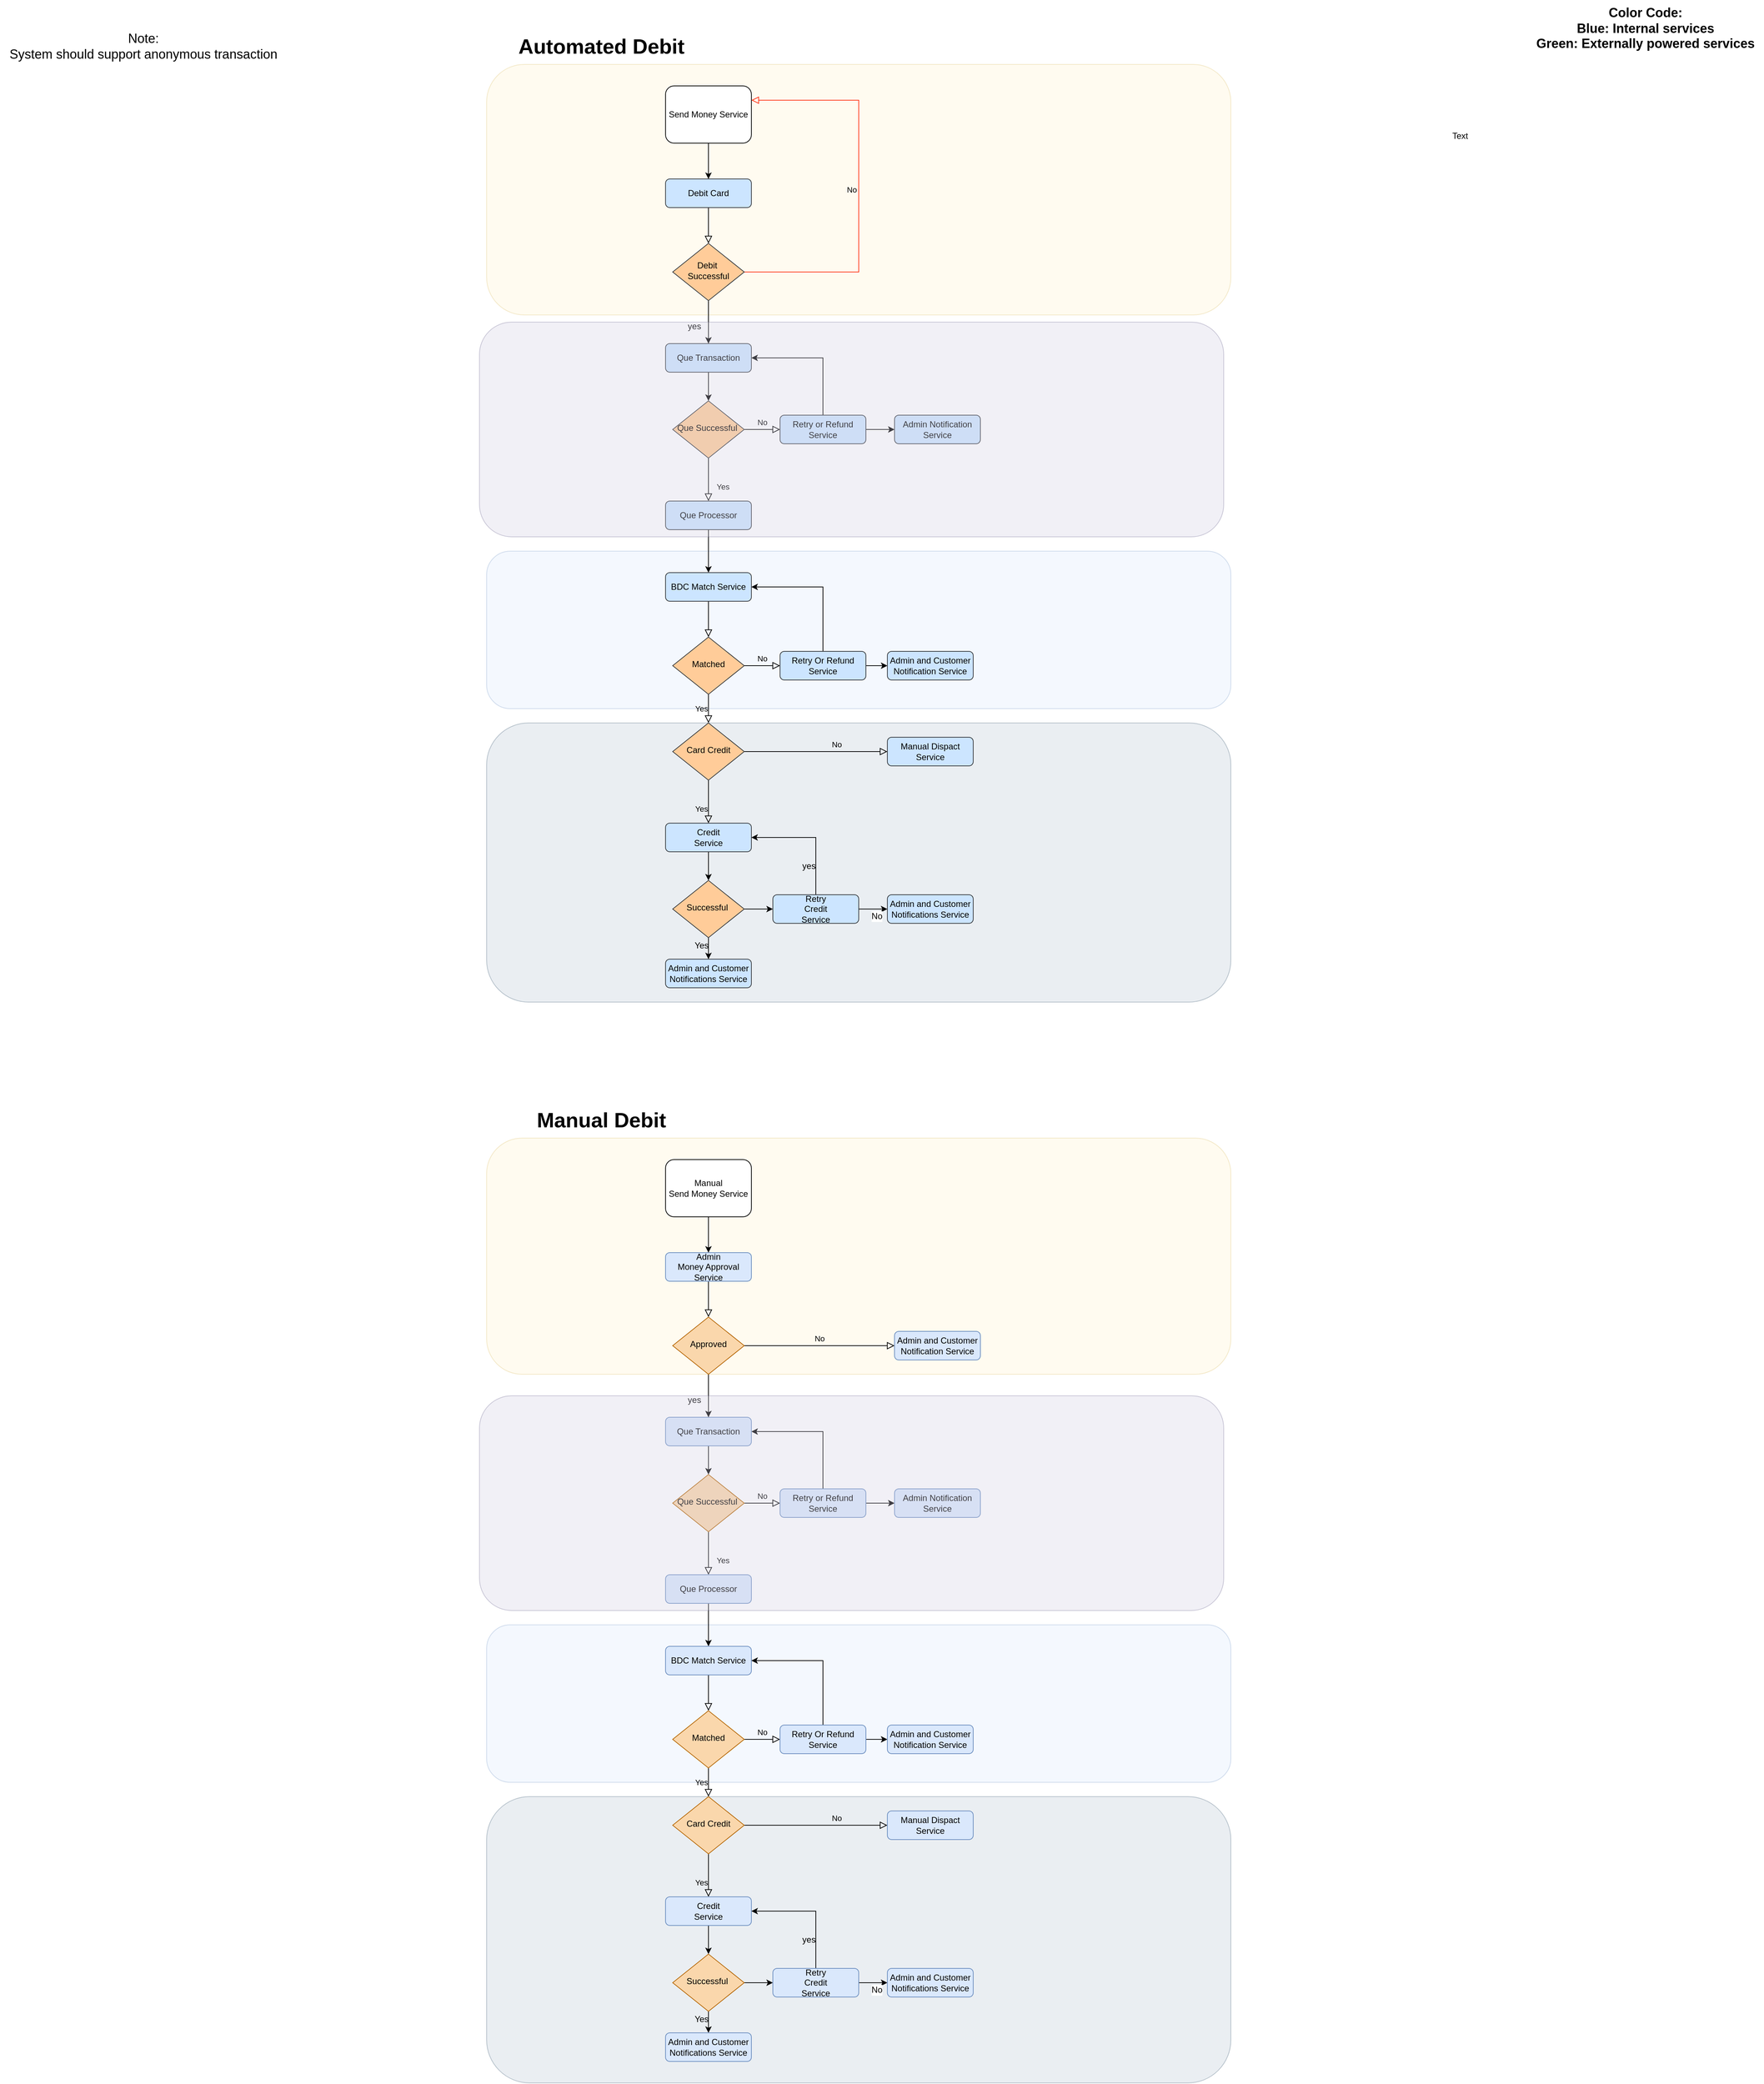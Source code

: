 <mxfile version="20.3.0" type="device" pages="12"><diagram id="C5RBs43oDa-KdzZeNtuy" name="SendMoneyBirdEyeView"><mxGraphModel dx="3134" dy="1097" grid="1" gridSize="10" guides="1" tooltips="1" connect="1" arrows="1" fold="1" page="1" pageScale="1" pageWidth="827" pageHeight="1169" math="0" shadow="0"><root><mxCell id="WIyWlLk6GJQsqaUBKTNV-0"/><mxCell id="WIyWlLk6GJQsqaUBKTNV-1" parent="WIyWlLk6GJQsqaUBKTNV-0"/><mxCell id="vXd4s8KyHwgnKTc9SmV6-4" value="" style="rounded=1;whiteSpace=wrap;html=1;fontSize=12;opacity=30;fillColor=#bac8d3;strokeColor=#23445d;" parent="WIyWlLk6GJQsqaUBKTNV-1" vertex="1"><mxGeometry x="-130" y="2510" width="1040" height="400" as="geometry"/></mxCell><mxCell id="vXd4s8KyHwgnKTc9SmV6-1" value="" style="rounded=1;whiteSpace=wrap;html=1;fontSize=12;opacity=30;fillColor=#bac8d3;strokeColor=#23445d;" parent="WIyWlLk6GJQsqaUBKTNV-1" vertex="1"><mxGeometry x="-130" y="1010" width="1040" height="390" as="geometry"/></mxCell><mxCell id="HvD4yktB3Mvc_vhSozQI-0" value="" style="rounded=1;whiteSpace=wrap;html=1;fontSize=12;opacity=30;fillColor=#dae8fc;strokeColor=#6c8ebf;" parent="WIyWlLk6GJQsqaUBKTNV-1" vertex="1"><mxGeometry x="-130" y="770" width="1040" height="220" as="geometry"/></mxCell><mxCell id="MsNCrL3W4O_53vLYd0AE-29" value="" style="rounded=1;whiteSpace=wrap;html=1;fontSize=12;opacity=30;fillColor=#fff2cc;strokeColor=#d6b656;" parent="WIyWlLk6GJQsqaUBKTNV-1" vertex="1"><mxGeometry x="-130" y="90" width="1040" height="350" as="geometry"/></mxCell><mxCell id="WIyWlLk6GJQsqaUBKTNV-2" value="" style="rounded=0;html=1;jettySize=auto;orthogonalLoop=1;fontSize=11;endArrow=block;endFill=0;endSize=8;strokeWidth=1;shadow=0;labelBackgroundColor=none;edgeStyle=orthogonalEdgeStyle;" parent="WIyWlLk6GJQsqaUBKTNV-1" source="WIyWlLk6GJQsqaUBKTNV-3" target="WIyWlLk6GJQsqaUBKTNV-6" edge="1"><mxGeometry relative="1" as="geometry"/></mxCell><mxCell id="MsNCrL3W4O_53vLYd0AE-28" value="" style="edgeStyle=orthogonalEdgeStyle;rounded=0;orthogonalLoop=1;jettySize=auto;html=1;labelBackgroundColor=none;fontSize=12;" parent="WIyWlLk6GJQsqaUBKTNV-1" source="MsNCrL3W4O_53vLYd0AE-9" target="WIyWlLk6GJQsqaUBKTNV-3" edge="1"><mxGeometry relative="1" as="geometry"/></mxCell><mxCell id="WIyWlLk6GJQsqaUBKTNV-3" value="BDC Match Service" style="rounded=1;whiteSpace=wrap;html=1;fontSize=12;glass=0;strokeWidth=1;shadow=0;fillColor=#cce5ff;strokeColor=#36393d;" parent="WIyWlLk6GJQsqaUBKTNV-1" vertex="1"><mxGeometry x="120" y="800" width="120" height="40" as="geometry"/></mxCell><mxCell id="WIyWlLk6GJQsqaUBKTNV-4" value="Yes" style="rounded=0;html=1;jettySize=auto;orthogonalLoop=1;fontSize=11;endArrow=block;endFill=0;endSize=8;strokeWidth=1;shadow=0;labelBackgroundColor=none;edgeStyle=orthogonalEdgeStyle;" parent="WIyWlLk6GJQsqaUBKTNV-1" source="WIyWlLk6GJQsqaUBKTNV-6" target="WIyWlLk6GJQsqaUBKTNV-10" edge="1"><mxGeometry y="-10" relative="1" as="geometry"><mxPoint as="offset"/></mxGeometry></mxCell><mxCell id="WIyWlLk6GJQsqaUBKTNV-5" value="No" style="edgeStyle=orthogonalEdgeStyle;rounded=0;html=1;jettySize=auto;orthogonalLoop=1;fontSize=11;endArrow=block;endFill=0;endSize=8;strokeWidth=1;shadow=0;labelBackgroundColor=none;" parent="WIyWlLk6GJQsqaUBKTNV-1" source="WIyWlLk6GJQsqaUBKTNV-6" target="WIyWlLk6GJQsqaUBKTNV-7" edge="1"><mxGeometry y="10" relative="1" as="geometry"><mxPoint as="offset"/></mxGeometry></mxCell><mxCell id="WIyWlLk6GJQsqaUBKTNV-6" value="Matched" style="rhombus;whiteSpace=wrap;html=1;shadow=0;fontFamily=Helvetica;fontSize=12;align=center;strokeWidth=1;spacing=6;spacingTop=-4;fillColor=#ffcc99;strokeColor=#36393d;" parent="WIyWlLk6GJQsqaUBKTNV-1" vertex="1"><mxGeometry x="130" y="890" width="100" height="80" as="geometry"/></mxCell><mxCell id="MsNCrL3W4O_53vLYd0AE-26" value="" style="edgeStyle=orthogonalEdgeStyle;rounded=0;orthogonalLoop=1;jettySize=auto;html=1;labelBackgroundColor=none;fontSize=12;" parent="WIyWlLk6GJQsqaUBKTNV-1" source="WIyWlLk6GJQsqaUBKTNV-7" target="MsNCrL3W4O_53vLYd0AE-25" edge="1"><mxGeometry relative="1" as="geometry"/></mxCell><mxCell id="MsNCrL3W4O_53vLYd0AE-27" style="edgeStyle=orthogonalEdgeStyle;rounded=0;orthogonalLoop=1;jettySize=auto;html=1;exitX=0.5;exitY=0;exitDx=0;exitDy=0;entryX=1;entryY=0.5;entryDx=0;entryDy=0;labelBackgroundColor=none;fontSize=12;" parent="WIyWlLk6GJQsqaUBKTNV-1" source="WIyWlLk6GJQsqaUBKTNV-7" target="WIyWlLk6GJQsqaUBKTNV-3" edge="1"><mxGeometry relative="1" as="geometry"/></mxCell><mxCell id="WIyWlLk6GJQsqaUBKTNV-7" value="Retry Or Refund&lt;br&gt;Service" style="rounded=1;whiteSpace=wrap;html=1;fontSize=12;glass=0;strokeWidth=1;shadow=0;fillColor=#cce5ff;strokeColor=#36393d;" parent="WIyWlLk6GJQsqaUBKTNV-1" vertex="1"><mxGeometry x="280" y="910" width="120" height="40" as="geometry"/></mxCell><mxCell id="WIyWlLk6GJQsqaUBKTNV-8" value="Yes" style="rounded=0;html=1;jettySize=auto;orthogonalLoop=1;fontSize=11;endArrow=block;endFill=0;endSize=8;strokeWidth=1;shadow=0;labelBackgroundColor=none;edgeStyle=orthogonalEdgeStyle;" parent="WIyWlLk6GJQsqaUBKTNV-1" source="WIyWlLk6GJQsqaUBKTNV-10" target="WIyWlLk6GJQsqaUBKTNV-11" edge="1"><mxGeometry x="0.333" y="-10" relative="1" as="geometry"><mxPoint as="offset"/></mxGeometry></mxCell><mxCell id="WIyWlLk6GJQsqaUBKTNV-9" value="No" style="edgeStyle=orthogonalEdgeStyle;rounded=0;html=1;jettySize=auto;orthogonalLoop=1;fontSize=11;endArrow=block;endFill=0;endSize=8;strokeWidth=1;shadow=0;labelBackgroundColor=none;" parent="WIyWlLk6GJQsqaUBKTNV-1" source="WIyWlLk6GJQsqaUBKTNV-10" target="WIyWlLk6GJQsqaUBKTNV-12" edge="1"><mxGeometry x="0.3" y="10" relative="1" as="geometry"><mxPoint x="-1" as="offset"/></mxGeometry></mxCell><mxCell id="WIyWlLk6GJQsqaUBKTNV-10" value="Card Credit" style="rhombus;whiteSpace=wrap;html=1;shadow=0;fontFamily=Helvetica;fontSize=12;align=center;strokeWidth=1;spacing=6;spacingTop=-4;fillColor=#ffcc99;strokeColor=#36393d;" parent="WIyWlLk6GJQsqaUBKTNV-1" vertex="1"><mxGeometry x="130" y="1010" width="100" height="80" as="geometry"/></mxCell><mxCell id="MsNCrL3W4O_53vLYd0AE-32" value="" style="edgeStyle=orthogonalEdgeStyle;rounded=0;orthogonalLoop=1;jettySize=auto;html=1;labelBackgroundColor=none;fontSize=12;" parent="WIyWlLk6GJQsqaUBKTNV-1" source="WIyWlLk6GJQsqaUBKTNV-11" target="MsNCrL3W4O_53vLYd0AE-31" edge="1"><mxGeometry relative="1" as="geometry"/></mxCell><mxCell id="WIyWlLk6GJQsqaUBKTNV-11" value="Credit &lt;br&gt;Service" style="rounded=1;whiteSpace=wrap;html=1;fontSize=12;glass=0;strokeWidth=1;shadow=0;fillColor=#cce5ff;strokeColor=#36393d;" parent="WIyWlLk6GJQsqaUBKTNV-1" vertex="1"><mxGeometry x="120" y="1150" width="120" height="40" as="geometry"/></mxCell><mxCell id="WIyWlLk6GJQsqaUBKTNV-12" value="Manual Dispact Service" style="rounded=1;whiteSpace=wrap;html=1;fontSize=12;glass=0;strokeWidth=1;shadow=0;fillColor=#cce5ff;strokeColor=#36393d;" parent="WIyWlLk6GJQsqaUBKTNV-1" vertex="1"><mxGeometry x="430" y="1030" width="120" height="40" as="geometry"/></mxCell><mxCell id="MsNCrL3W4O_53vLYd0AE-0" value="" style="rounded=0;html=1;jettySize=auto;orthogonalLoop=1;fontSize=11;endArrow=block;endFill=0;endSize=8;strokeWidth=1;shadow=0;labelBackgroundColor=none;edgeStyle=orthogonalEdgeStyle;" parent="WIyWlLk6GJQsqaUBKTNV-1" source="MsNCrL3W4O_53vLYd0AE-1" target="MsNCrL3W4O_53vLYd0AE-4" edge="1"><mxGeometry relative="1" as="geometry"/></mxCell><mxCell id="MsNCrL3W4O_53vLYd0AE-1" value="Debit Card" style="rounded=1;whiteSpace=wrap;html=1;fontSize=12;glass=0;strokeWidth=1;shadow=0;fillColor=#cce5ff;strokeColor=#36393d;" parent="WIyWlLk6GJQsqaUBKTNV-1" vertex="1"><mxGeometry x="120" y="250" width="120" height="40" as="geometry"/></mxCell><mxCell id="MsNCrL3W4O_53vLYd0AE-3" value="No" style="edgeStyle=orthogonalEdgeStyle;rounded=0;html=1;jettySize=auto;orthogonalLoop=1;fontSize=11;endArrow=block;endFill=0;endSize=8;strokeWidth=1;shadow=0;labelBackgroundColor=none;entryX=1;entryY=0.25;entryDx=0;entryDy=0;strokeColor=#FF3617;" parent="WIyWlLk6GJQsqaUBKTNV-1" source="MsNCrL3W4O_53vLYd0AE-4" target="MsNCrL3W4O_53vLYd0AE-19" edge="1"><mxGeometry y="10" relative="1" as="geometry"><mxPoint as="offset"/><mxPoint x="440" y="170" as="targetPoint"/><Array as="points"><mxPoint x="390" y="380"/><mxPoint x="390" y="140"/></Array></mxGeometry></mxCell><mxCell id="MsNCrL3W4O_53vLYd0AE-17" value="&lt;font style=&quot;font-size: 12px;&quot;&gt;yes&lt;/font&gt;" style="edgeStyle=orthogonalEdgeStyle;rounded=0;orthogonalLoop=1;jettySize=auto;html=1;exitX=0.5;exitY=1;exitDx=0;exitDy=0;fontSize=29;labelBackgroundColor=none;" parent="WIyWlLk6GJQsqaUBKTNV-1" source="MsNCrL3W4O_53vLYd0AE-4" edge="1"><mxGeometry x="-0.25" y="-20" relative="1" as="geometry"><mxPoint x="180" y="500" as="targetPoint"/><mxPoint as="offset"/></mxGeometry></mxCell><mxCell id="MsNCrL3W4O_53vLYd0AE-4" value="Debit&amp;nbsp; Successful" style="rhombus;whiteSpace=wrap;html=1;shadow=0;fontFamily=Helvetica;fontSize=12;align=center;strokeWidth=1;spacing=6;spacingTop=-4;fillColor=#ffcc99;strokeColor=#36393d;" parent="WIyWlLk6GJQsqaUBKTNV-1" vertex="1"><mxGeometry x="130" y="340" width="100" height="80" as="geometry"/></mxCell><mxCell id="MsNCrL3W4O_53vLYd0AE-6" value="Yes" style="rounded=0;html=1;jettySize=auto;orthogonalLoop=1;fontSize=11;endArrow=block;endFill=0;endSize=8;strokeWidth=1;shadow=0;labelBackgroundColor=none;edgeStyle=orthogonalEdgeStyle;" parent="WIyWlLk6GJQsqaUBKTNV-1" source="MsNCrL3W4O_53vLYd0AE-8" target="MsNCrL3W4O_53vLYd0AE-9" edge="1"><mxGeometry x="0.333" y="20" relative="1" as="geometry"><mxPoint as="offset"/></mxGeometry></mxCell><mxCell id="MsNCrL3W4O_53vLYd0AE-7" value="No" style="edgeStyle=orthogonalEdgeStyle;rounded=0;html=1;jettySize=auto;orthogonalLoop=1;fontSize=11;endArrow=block;endFill=0;endSize=8;strokeWidth=1;shadow=0;labelBackgroundColor=none;" parent="WIyWlLk6GJQsqaUBKTNV-1" source="MsNCrL3W4O_53vLYd0AE-8" target="MsNCrL3W4O_53vLYd0AE-10" edge="1"><mxGeometry y="10" relative="1" as="geometry"><mxPoint as="offset"/></mxGeometry></mxCell><mxCell id="MsNCrL3W4O_53vLYd0AE-8" value="Que Successful&amp;nbsp;" style="rhombus;whiteSpace=wrap;html=1;shadow=0;fontFamily=Helvetica;fontSize=12;align=center;strokeWidth=1;spacing=6;spacingTop=-4;fillColor=#ffcc99;strokeColor=#36393d;" parent="WIyWlLk6GJQsqaUBKTNV-1" vertex="1"><mxGeometry x="130" y="560" width="100" height="80" as="geometry"/></mxCell><mxCell id="MsNCrL3W4O_53vLYd0AE-9" value="Que Processor" style="rounded=1;whiteSpace=wrap;html=1;fontSize=12;glass=0;strokeWidth=1;shadow=0;fillColor=#cce5ff;strokeColor=#36393d;" parent="WIyWlLk6GJQsqaUBKTNV-1" vertex="1"><mxGeometry x="120" y="700" width="120" height="40" as="geometry"/></mxCell><mxCell id="MsNCrL3W4O_53vLYd0AE-22" value="" style="edgeStyle=orthogonalEdgeStyle;rounded=0;orthogonalLoop=1;jettySize=auto;html=1;labelBackgroundColor=none;fontSize=12;" parent="WIyWlLk6GJQsqaUBKTNV-1" source="MsNCrL3W4O_53vLYd0AE-10" target="MsNCrL3W4O_53vLYd0AE-21" edge="1"><mxGeometry relative="1" as="geometry"/></mxCell><mxCell id="MsNCrL3W4O_53vLYd0AE-23" style="edgeStyle=orthogonalEdgeStyle;rounded=0;orthogonalLoop=1;jettySize=auto;html=1;exitX=0.5;exitY=0;exitDx=0;exitDy=0;entryX=1;entryY=0.5;entryDx=0;entryDy=0;labelBackgroundColor=none;fontSize=12;" parent="WIyWlLk6GJQsqaUBKTNV-1" source="MsNCrL3W4O_53vLYd0AE-10" target="MsNCrL3W4O_53vLYd0AE-13" edge="1"><mxGeometry relative="1" as="geometry"/></mxCell><mxCell id="MsNCrL3W4O_53vLYd0AE-10" value="Retry or Refund Service" style="rounded=1;whiteSpace=wrap;html=1;fontSize=12;glass=0;strokeWidth=1;shadow=0;fillColor=#cce5ff;strokeColor=#36393d;" parent="WIyWlLk6GJQsqaUBKTNV-1" vertex="1"><mxGeometry x="280" y="580" width="120" height="40" as="geometry"/></mxCell><mxCell id="MsNCrL3W4O_53vLYd0AE-11" value="&lt;font style=&quot;font-size: 29px;&quot;&gt;&lt;b&gt;Automated Debit&lt;/b&gt;&lt;/font&gt;" style="text;html=1;align=center;verticalAlign=middle;resizable=0;points=[];autosize=1;strokeColor=none;fillColor=none;" parent="WIyWlLk6GJQsqaUBKTNV-1" vertex="1"><mxGeometry x="-100" y="40" width="260" height="50" as="geometry"/></mxCell><mxCell id="MsNCrL3W4O_53vLYd0AE-18" style="edgeStyle=orthogonalEdgeStyle;rounded=0;orthogonalLoop=1;jettySize=auto;html=1;exitX=0.5;exitY=1;exitDx=0;exitDy=0;entryX=0.5;entryY=0;entryDx=0;entryDy=0;labelBackgroundColor=none;fontSize=12;" parent="WIyWlLk6GJQsqaUBKTNV-1" source="MsNCrL3W4O_53vLYd0AE-13" target="MsNCrL3W4O_53vLYd0AE-8" edge="1"><mxGeometry relative="1" as="geometry"/></mxCell><mxCell id="MsNCrL3W4O_53vLYd0AE-13" value="Que Transaction" style="rounded=1;whiteSpace=wrap;html=1;fontSize=12;glass=0;strokeWidth=1;shadow=0;fillColor=#cce5ff;strokeColor=#36393d;" parent="WIyWlLk6GJQsqaUBKTNV-1" vertex="1"><mxGeometry x="120" y="480" width="120" height="40" as="geometry"/></mxCell><mxCell id="MsNCrL3W4O_53vLYd0AE-16" style="edgeStyle=orthogonalEdgeStyle;rounded=0;orthogonalLoop=1;jettySize=auto;html=1;entryX=0.5;entryY=0;entryDx=0;entryDy=0;fontSize=29;" parent="WIyWlLk6GJQsqaUBKTNV-1" target="MsNCrL3W4O_53vLYd0AE-13" edge="1"><mxGeometry relative="1" as="geometry"><mxPoint x="180" y="450" as="sourcePoint"/><Array as="points"><mxPoint x="180" y="450"/><mxPoint x="180" y="450"/></Array></mxGeometry></mxCell><mxCell id="MsNCrL3W4O_53vLYd0AE-20" value="" style="edgeStyle=orthogonalEdgeStyle;rounded=0;orthogonalLoop=1;jettySize=auto;html=1;labelBackgroundColor=none;fontSize=12;" parent="WIyWlLk6GJQsqaUBKTNV-1" source="MsNCrL3W4O_53vLYd0AE-19" target="MsNCrL3W4O_53vLYd0AE-1" edge="1"><mxGeometry relative="1" as="geometry"/></mxCell><mxCell id="MsNCrL3W4O_53vLYd0AE-19" value="Send Money Service" style="rounded=1;whiteSpace=wrap;html=1;fontSize=12;glass=0;strokeWidth=1;shadow=0;" parent="WIyWlLk6GJQsqaUBKTNV-1" vertex="1"><mxGeometry x="120" y="120" width="120" height="80" as="geometry"/></mxCell><mxCell id="MsNCrL3W4O_53vLYd0AE-21" value="Admin Notification Service" style="rounded=1;whiteSpace=wrap;html=1;fontSize=12;glass=0;strokeWidth=1;shadow=0;fillColor=#cce5ff;strokeColor=#36393d;" parent="WIyWlLk6GJQsqaUBKTNV-1" vertex="1"><mxGeometry x="440" y="580" width="120" height="40" as="geometry"/></mxCell><mxCell id="MsNCrL3W4O_53vLYd0AE-25" value="Admin and Customer Notification Service" style="rounded=1;whiteSpace=wrap;html=1;fontSize=12;glass=0;strokeWidth=1;shadow=0;fillColor=#cce5ff;strokeColor=#36393d;" parent="WIyWlLk6GJQsqaUBKTNV-1" vertex="1"><mxGeometry x="430" y="910" width="120" height="40" as="geometry"/></mxCell><mxCell id="MsNCrL3W4O_53vLYd0AE-34" value="" style="edgeStyle=orthogonalEdgeStyle;rounded=0;orthogonalLoop=1;jettySize=auto;html=1;labelBackgroundColor=none;fontSize=12;" parent="WIyWlLk6GJQsqaUBKTNV-1" source="MsNCrL3W4O_53vLYd0AE-31" target="MsNCrL3W4O_53vLYd0AE-33" edge="1"><mxGeometry relative="1" as="geometry"/></mxCell><mxCell id="MsNCrL3W4O_53vLYd0AE-35" value="&lt;font style=&quot;font-size: 12px;&quot;&gt;Yes&lt;/font&gt;" style="edgeLabel;html=1;align=center;verticalAlign=middle;resizable=0;points=[];fontSize=12;labelBackgroundColor=none;" parent="MsNCrL3W4O_53vLYd0AE-34" vertex="1" connectable="0"><mxGeometry x="0.174" y="1" relative="1" as="geometry"><mxPoint x="-9" as="offset"/></mxGeometry></mxCell><mxCell id="MsNCrL3W4O_53vLYd0AE-44" value="" style="edgeStyle=orthogonalEdgeStyle;rounded=0;orthogonalLoop=1;jettySize=auto;html=1;labelBackgroundColor=none;fontSize=12;" parent="WIyWlLk6GJQsqaUBKTNV-1" source="MsNCrL3W4O_53vLYd0AE-31" target="MsNCrL3W4O_53vLYd0AE-43" edge="1"><mxGeometry relative="1" as="geometry"/></mxCell><mxCell id="MsNCrL3W4O_53vLYd0AE-31" value="Successful&amp;nbsp;" style="rhombus;whiteSpace=wrap;html=1;shadow=0;fontFamily=Helvetica;fontSize=12;align=center;strokeWidth=1;spacing=6;spacingTop=-4;fillColor=#ffcc99;strokeColor=#36393d;" parent="WIyWlLk6GJQsqaUBKTNV-1" vertex="1"><mxGeometry x="130" y="1230" width="100" height="80" as="geometry"/></mxCell><mxCell id="MsNCrL3W4O_53vLYd0AE-33" value="Admin and Customer Notifications Service" style="rounded=1;whiteSpace=wrap;html=1;fontSize=12;glass=0;strokeWidth=1;shadow=0;fillColor=#cce5ff;strokeColor=#36393d;" parent="WIyWlLk6GJQsqaUBKTNV-1" vertex="1"><mxGeometry x="120" y="1340" width="120" height="40" as="geometry"/></mxCell><mxCell id="MsNCrL3W4O_53vLYd0AE-46" value="yes" style="edgeStyle=orthogonalEdgeStyle;rounded=0;orthogonalLoop=1;jettySize=auto;html=1;exitX=0.5;exitY=0;exitDx=0;exitDy=0;entryX=1;entryY=0.5;entryDx=0;entryDy=0;labelBackgroundColor=none;fontSize=12;" parent="WIyWlLk6GJQsqaUBKTNV-1" source="MsNCrL3W4O_53vLYd0AE-43" target="WIyWlLk6GJQsqaUBKTNV-11" edge="1"><mxGeometry x="-0.529" y="10" relative="1" as="geometry"><mxPoint as="offset"/></mxGeometry></mxCell><mxCell id="MsNCrL3W4O_53vLYd0AE-47" style="edgeStyle=orthogonalEdgeStyle;rounded=0;orthogonalLoop=1;jettySize=auto;html=1;exitX=1;exitY=0.5;exitDx=0;exitDy=0;labelBackgroundColor=none;fontSize=12;entryX=0;entryY=0.5;entryDx=0;entryDy=0;" parent="WIyWlLk6GJQsqaUBKTNV-1" source="MsNCrL3W4O_53vLYd0AE-43" target="MsNCrL3W4O_53vLYd0AE-50" edge="1"><mxGeometry relative="1" as="geometry"><Array as="points"><mxPoint x="390" y="1270"/></Array></mxGeometry></mxCell><mxCell id="MsNCrL3W4O_53vLYd0AE-49" value="No" style="edgeLabel;html=1;align=center;verticalAlign=middle;resizable=0;points=[];fontSize=12;" parent="MsNCrL3W4O_53vLYd0AE-47" vertex="1" connectable="0"><mxGeometry x="0.264" y="3" relative="1" as="geometry"><mxPoint x="-1" y="13" as="offset"/></mxGeometry></mxCell><mxCell id="MsNCrL3W4O_53vLYd0AE-43" value="Retry &lt;br&gt;Credit &lt;br&gt;Service" style="rounded=1;whiteSpace=wrap;html=1;fontSize=12;glass=0;strokeWidth=1;shadow=0;fillColor=#cce5ff;strokeColor=#36393d;" parent="WIyWlLk6GJQsqaUBKTNV-1" vertex="1"><mxGeometry x="270" y="1250" width="120" height="40" as="geometry"/></mxCell><mxCell id="MsNCrL3W4O_53vLYd0AE-50" value="Admin and Customer Notifications Service" style="rounded=1;whiteSpace=wrap;html=1;fontSize=12;glass=0;strokeWidth=1;shadow=0;fillColor=#cce5ff;strokeColor=#36393d;" parent="WIyWlLk6GJQsqaUBKTNV-1" vertex="1"><mxGeometry x="430" y="1250" width="120" height="40" as="geometry"/></mxCell><mxCell id="MsNCrL3W4O_53vLYd0AE-51" value="" style="rounded=1;whiteSpace=wrap;html=1;fontSize=12;opacity=30;fillColor=#dae8fc;strokeColor=#6c8ebf;" parent="WIyWlLk6GJQsqaUBKTNV-1" vertex="1"><mxGeometry x="-130" y="2270" width="1040" height="220" as="geometry"/></mxCell><mxCell id="MsNCrL3W4O_53vLYd0AE-52" value="" style="rounded=1;whiteSpace=wrap;html=1;fontSize=12;opacity=30;fillColor=#fff2cc;strokeColor=#d6b656;" parent="WIyWlLk6GJQsqaUBKTNV-1" vertex="1"><mxGeometry x="-130" y="1590" width="1040" height="330" as="geometry"/></mxCell><mxCell id="MsNCrL3W4O_53vLYd0AE-53" value="" style="rounded=0;html=1;jettySize=auto;orthogonalLoop=1;fontSize=11;endArrow=block;endFill=0;endSize=8;strokeWidth=1;shadow=0;labelBackgroundColor=none;edgeStyle=orthogonalEdgeStyle;" parent="WIyWlLk6GJQsqaUBKTNV-1" source="MsNCrL3W4O_53vLYd0AE-55" target="MsNCrL3W4O_53vLYd0AE-58" edge="1"><mxGeometry relative="1" as="geometry"/></mxCell><mxCell id="MsNCrL3W4O_53vLYd0AE-54" value="" style="edgeStyle=orthogonalEdgeStyle;rounded=0;orthogonalLoop=1;jettySize=auto;html=1;labelBackgroundColor=none;fontSize=12;" parent="WIyWlLk6GJQsqaUBKTNV-1" source="MsNCrL3W4O_53vLYd0AE-76" target="MsNCrL3W4O_53vLYd0AE-55" edge="1"><mxGeometry relative="1" as="geometry"/></mxCell><mxCell id="MsNCrL3W4O_53vLYd0AE-55" value="BDC Match Service" style="rounded=1;whiteSpace=wrap;html=1;fontSize=12;glass=0;strokeWidth=1;shadow=0;fillColor=#dae8fc;strokeColor=#6c8ebf;" parent="WIyWlLk6GJQsqaUBKTNV-1" vertex="1"><mxGeometry x="120" y="2300" width="120" height="40" as="geometry"/></mxCell><mxCell id="MsNCrL3W4O_53vLYd0AE-56" value="Yes" style="rounded=0;html=1;jettySize=auto;orthogonalLoop=1;fontSize=11;endArrow=block;endFill=0;endSize=8;strokeWidth=1;shadow=0;labelBackgroundColor=none;edgeStyle=orthogonalEdgeStyle;" parent="WIyWlLk6GJQsqaUBKTNV-1" source="MsNCrL3W4O_53vLYd0AE-58" target="MsNCrL3W4O_53vLYd0AE-64" edge="1"><mxGeometry y="-10" relative="1" as="geometry"><mxPoint as="offset"/></mxGeometry></mxCell><mxCell id="MsNCrL3W4O_53vLYd0AE-57" value="No" style="edgeStyle=orthogonalEdgeStyle;rounded=0;html=1;jettySize=auto;orthogonalLoop=1;fontSize=11;endArrow=block;endFill=0;endSize=8;strokeWidth=1;shadow=0;labelBackgroundColor=none;" parent="WIyWlLk6GJQsqaUBKTNV-1" source="MsNCrL3W4O_53vLYd0AE-58" target="MsNCrL3W4O_53vLYd0AE-61" edge="1"><mxGeometry y="10" relative="1" as="geometry"><mxPoint as="offset"/></mxGeometry></mxCell><mxCell id="MsNCrL3W4O_53vLYd0AE-58" value="Matched" style="rhombus;whiteSpace=wrap;html=1;shadow=0;fontFamily=Helvetica;fontSize=12;align=center;strokeWidth=1;spacing=6;spacingTop=-4;fillColor=#fad7ac;strokeColor=#b46504;" parent="WIyWlLk6GJQsqaUBKTNV-1" vertex="1"><mxGeometry x="130" y="2390" width="100" height="80" as="geometry"/></mxCell><mxCell id="MsNCrL3W4O_53vLYd0AE-59" value="" style="edgeStyle=orthogonalEdgeStyle;rounded=0;orthogonalLoop=1;jettySize=auto;html=1;labelBackgroundColor=none;fontSize=12;" parent="WIyWlLk6GJQsqaUBKTNV-1" source="MsNCrL3W4O_53vLYd0AE-61" target="MsNCrL3W4O_53vLYd0AE-87" edge="1"><mxGeometry relative="1" as="geometry"/></mxCell><mxCell id="MsNCrL3W4O_53vLYd0AE-60" style="edgeStyle=orthogonalEdgeStyle;rounded=0;orthogonalLoop=1;jettySize=auto;html=1;exitX=0.5;exitY=0;exitDx=0;exitDy=0;entryX=1;entryY=0.5;entryDx=0;entryDy=0;labelBackgroundColor=none;fontSize=12;" parent="WIyWlLk6GJQsqaUBKTNV-1" source="MsNCrL3W4O_53vLYd0AE-61" target="MsNCrL3W4O_53vLYd0AE-55" edge="1"><mxGeometry relative="1" as="geometry"/></mxCell><mxCell id="MsNCrL3W4O_53vLYd0AE-61" value="Retry Or Refund&lt;br&gt;Service" style="rounded=1;whiteSpace=wrap;html=1;fontSize=12;glass=0;strokeWidth=1;shadow=0;fillColor=#dae8fc;strokeColor=#6c8ebf;" parent="WIyWlLk6GJQsqaUBKTNV-1" vertex="1"><mxGeometry x="280" y="2410" width="120" height="40" as="geometry"/></mxCell><mxCell id="MsNCrL3W4O_53vLYd0AE-62" value="Yes" style="rounded=0;html=1;jettySize=auto;orthogonalLoop=1;fontSize=11;endArrow=block;endFill=0;endSize=8;strokeWidth=1;shadow=0;labelBackgroundColor=none;edgeStyle=orthogonalEdgeStyle;" parent="WIyWlLk6GJQsqaUBKTNV-1" source="MsNCrL3W4O_53vLYd0AE-64" target="MsNCrL3W4O_53vLYd0AE-66" edge="1"><mxGeometry x="0.333" y="-10" relative="1" as="geometry"><mxPoint as="offset"/></mxGeometry></mxCell><mxCell id="MsNCrL3W4O_53vLYd0AE-63" value="No" style="edgeStyle=orthogonalEdgeStyle;rounded=0;html=1;jettySize=auto;orthogonalLoop=1;fontSize=11;endArrow=block;endFill=0;endSize=8;strokeWidth=1;shadow=0;labelBackgroundColor=none;" parent="WIyWlLk6GJQsqaUBKTNV-1" source="MsNCrL3W4O_53vLYd0AE-64" target="MsNCrL3W4O_53vLYd0AE-67" edge="1"><mxGeometry x="0.3" y="10" relative="1" as="geometry"><mxPoint x="-1" as="offset"/></mxGeometry></mxCell><mxCell id="MsNCrL3W4O_53vLYd0AE-64" value="Card Credit" style="rhombus;whiteSpace=wrap;html=1;shadow=0;fontFamily=Helvetica;fontSize=12;align=center;strokeWidth=1;spacing=6;spacingTop=-4;fillColor=#fad7ac;strokeColor=#b46504;" parent="WIyWlLk6GJQsqaUBKTNV-1" vertex="1"><mxGeometry x="130" y="2510" width="100" height="80" as="geometry"/></mxCell><mxCell id="MsNCrL3W4O_53vLYd0AE-65" value="" style="edgeStyle=orthogonalEdgeStyle;rounded=0;orthogonalLoop=1;jettySize=auto;html=1;labelBackgroundColor=none;fontSize=12;" parent="WIyWlLk6GJQsqaUBKTNV-1" source="MsNCrL3W4O_53vLYd0AE-66" target="MsNCrL3W4O_53vLYd0AE-91" edge="1"><mxGeometry relative="1" as="geometry"/></mxCell><mxCell id="MsNCrL3W4O_53vLYd0AE-66" value="Credit &lt;br&gt;Service" style="rounded=1;whiteSpace=wrap;html=1;fontSize=12;glass=0;strokeWidth=1;shadow=0;fillColor=#dae8fc;strokeColor=#6c8ebf;" parent="WIyWlLk6GJQsqaUBKTNV-1" vertex="1"><mxGeometry x="120" y="2650" width="120" height="40" as="geometry"/></mxCell><mxCell id="MsNCrL3W4O_53vLYd0AE-67" value="Manual Dispact Service" style="rounded=1;whiteSpace=wrap;html=1;fontSize=12;glass=0;strokeWidth=1;shadow=0;fillColor=#dae8fc;strokeColor=#6c8ebf;" parent="WIyWlLk6GJQsqaUBKTNV-1" vertex="1"><mxGeometry x="430" y="2530" width="120" height="40" as="geometry"/></mxCell><mxCell id="MsNCrL3W4O_53vLYd0AE-68" value="" style="rounded=0;html=1;jettySize=auto;orthogonalLoop=1;fontSize=11;endArrow=block;endFill=0;endSize=8;strokeWidth=1;shadow=0;labelBackgroundColor=none;edgeStyle=orthogonalEdgeStyle;" parent="WIyWlLk6GJQsqaUBKTNV-1" source="MsNCrL3W4O_53vLYd0AE-69" target="MsNCrL3W4O_53vLYd0AE-72" edge="1"><mxGeometry relative="1" as="geometry"/></mxCell><mxCell id="MsNCrL3W4O_53vLYd0AE-69" value="Admin &lt;br&gt;Money Approval&lt;br&gt;Service" style="rounded=1;whiteSpace=wrap;html=1;fontSize=12;glass=0;strokeWidth=1;shadow=0;fillColor=#dae8fc;strokeColor=#6c8ebf;" parent="WIyWlLk6GJQsqaUBKTNV-1" vertex="1"><mxGeometry x="120" y="1750" width="120" height="40" as="geometry"/></mxCell><mxCell id="MsNCrL3W4O_53vLYd0AE-70" value="No" style="edgeStyle=orthogonalEdgeStyle;rounded=0;html=1;jettySize=auto;orthogonalLoop=1;fontSize=11;endArrow=block;endFill=0;endSize=8;strokeWidth=1;shadow=0;labelBackgroundColor=none;entryX=0;entryY=0.5;entryDx=0;entryDy=0;" parent="WIyWlLk6GJQsqaUBKTNV-1" source="MsNCrL3W4O_53vLYd0AE-72" target="MsNCrL3W4O_53vLYd0AE-98" edge="1"><mxGeometry y="10" relative="1" as="geometry"><mxPoint as="offset"/><mxPoint x="440" y="1670" as="targetPoint"/><Array as="points"><mxPoint x="440" y="1880"/></Array></mxGeometry></mxCell><mxCell id="MsNCrL3W4O_53vLYd0AE-71" value="&lt;font style=&quot;font-size: 12px;&quot;&gt;yes&lt;/font&gt;" style="edgeStyle=orthogonalEdgeStyle;rounded=0;orthogonalLoop=1;jettySize=auto;html=1;exitX=0.5;exitY=1;exitDx=0;exitDy=0;fontSize=29;labelBackgroundColor=none;" parent="WIyWlLk6GJQsqaUBKTNV-1" source="MsNCrL3W4O_53vLYd0AE-72" edge="1"><mxGeometry x="-0.25" y="-20" relative="1" as="geometry"><mxPoint x="180" y="2000" as="targetPoint"/><mxPoint as="offset"/></mxGeometry></mxCell><mxCell id="MsNCrL3W4O_53vLYd0AE-72" value="Approved" style="rhombus;whiteSpace=wrap;html=1;shadow=0;fontFamily=Helvetica;fontSize=12;align=center;strokeWidth=1;spacing=6;spacingTop=-4;fillColor=#fad7ac;strokeColor=#b46504;" parent="WIyWlLk6GJQsqaUBKTNV-1" vertex="1"><mxGeometry x="130" y="1840" width="100" height="80" as="geometry"/></mxCell><mxCell id="MsNCrL3W4O_53vLYd0AE-73" value="Yes" style="rounded=0;html=1;jettySize=auto;orthogonalLoop=1;fontSize=11;endArrow=block;endFill=0;endSize=8;strokeWidth=1;shadow=0;labelBackgroundColor=none;edgeStyle=orthogonalEdgeStyle;" parent="WIyWlLk6GJQsqaUBKTNV-1" source="MsNCrL3W4O_53vLYd0AE-75" target="MsNCrL3W4O_53vLYd0AE-76" edge="1"><mxGeometry x="0.333" y="20" relative="1" as="geometry"><mxPoint as="offset"/></mxGeometry></mxCell><mxCell id="MsNCrL3W4O_53vLYd0AE-74" value="No" style="edgeStyle=orthogonalEdgeStyle;rounded=0;html=1;jettySize=auto;orthogonalLoop=1;fontSize=11;endArrow=block;endFill=0;endSize=8;strokeWidth=1;shadow=0;labelBackgroundColor=none;" parent="WIyWlLk6GJQsqaUBKTNV-1" source="MsNCrL3W4O_53vLYd0AE-75" target="MsNCrL3W4O_53vLYd0AE-79" edge="1"><mxGeometry y="10" relative="1" as="geometry"><mxPoint as="offset"/></mxGeometry></mxCell><mxCell id="MsNCrL3W4O_53vLYd0AE-75" value="Que Successful&amp;nbsp;" style="rhombus;whiteSpace=wrap;html=1;shadow=0;fontFamily=Helvetica;fontSize=12;align=center;strokeWidth=1;spacing=6;spacingTop=-4;fillColor=#fad7ac;strokeColor=#b46504;" parent="WIyWlLk6GJQsqaUBKTNV-1" vertex="1"><mxGeometry x="130" y="2060" width="100" height="80" as="geometry"/></mxCell><mxCell id="MsNCrL3W4O_53vLYd0AE-76" value="Que Processor" style="rounded=1;whiteSpace=wrap;html=1;fontSize=12;glass=0;strokeWidth=1;shadow=0;fillColor=#dae8fc;strokeColor=#6c8ebf;" parent="WIyWlLk6GJQsqaUBKTNV-1" vertex="1"><mxGeometry x="120" y="2200" width="120" height="40" as="geometry"/></mxCell><mxCell id="MsNCrL3W4O_53vLYd0AE-77" value="" style="edgeStyle=orthogonalEdgeStyle;rounded=0;orthogonalLoop=1;jettySize=auto;html=1;labelBackgroundColor=none;fontSize=12;" parent="WIyWlLk6GJQsqaUBKTNV-1" source="MsNCrL3W4O_53vLYd0AE-79" target="MsNCrL3W4O_53vLYd0AE-86" edge="1"><mxGeometry relative="1" as="geometry"/></mxCell><mxCell id="MsNCrL3W4O_53vLYd0AE-78" style="edgeStyle=orthogonalEdgeStyle;rounded=0;orthogonalLoop=1;jettySize=auto;html=1;exitX=0.5;exitY=0;exitDx=0;exitDy=0;entryX=1;entryY=0.5;entryDx=0;entryDy=0;labelBackgroundColor=none;fontSize=12;" parent="WIyWlLk6GJQsqaUBKTNV-1" source="MsNCrL3W4O_53vLYd0AE-79" target="MsNCrL3W4O_53vLYd0AE-82" edge="1"><mxGeometry relative="1" as="geometry"/></mxCell><mxCell id="MsNCrL3W4O_53vLYd0AE-79" value="Retry or Refund Service" style="rounded=1;whiteSpace=wrap;html=1;fontSize=12;glass=0;strokeWidth=1;shadow=0;fillColor=#dae8fc;strokeColor=#6c8ebf;" parent="WIyWlLk6GJQsqaUBKTNV-1" vertex="1"><mxGeometry x="280" y="2080" width="120" height="40" as="geometry"/></mxCell><mxCell id="MsNCrL3W4O_53vLYd0AE-80" value="&lt;font style=&quot;font-size: 29px;&quot;&gt;&lt;b&gt;Manual Debit&lt;/b&gt;&lt;/font&gt;" style="text;html=1;align=center;verticalAlign=middle;resizable=0;points=[];autosize=1;strokeColor=none;fillColor=none;" parent="WIyWlLk6GJQsqaUBKTNV-1" vertex="1"><mxGeometry x="-70" y="1540" width="200" height="50" as="geometry"/></mxCell><mxCell id="MsNCrL3W4O_53vLYd0AE-81" style="edgeStyle=orthogonalEdgeStyle;rounded=0;orthogonalLoop=1;jettySize=auto;html=1;exitX=0.5;exitY=1;exitDx=0;exitDy=0;entryX=0.5;entryY=0;entryDx=0;entryDy=0;labelBackgroundColor=none;fontSize=12;" parent="WIyWlLk6GJQsqaUBKTNV-1" source="MsNCrL3W4O_53vLYd0AE-82" target="MsNCrL3W4O_53vLYd0AE-75" edge="1"><mxGeometry relative="1" as="geometry"/></mxCell><mxCell id="MsNCrL3W4O_53vLYd0AE-82" value="Que Transaction" style="rounded=1;whiteSpace=wrap;html=1;fontSize=12;glass=0;strokeWidth=1;shadow=0;fillColor=#dae8fc;strokeColor=#6c8ebf;" parent="WIyWlLk6GJQsqaUBKTNV-1" vertex="1"><mxGeometry x="120" y="1980" width="120" height="40" as="geometry"/></mxCell><mxCell id="MsNCrL3W4O_53vLYd0AE-83" style="edgeStyle=orthogonalEdgeStyle;rounded=0;orthogonalLoop=1;jettySize=auto;html=1;entryX=0.5;entryY=0;entryDx=0;entryDy=0;fontSize=29;" parent="WIyWlLk6GJQsqaUBKTNV-1" target="MsNCrL3W4O_53vLYd0AE-82" edge="1"><mxGeometry relative="1" as="geometry"><mxPoint x="180" y="1950" as="sourcePoint"/><Array as="points"><mxPoint x="180" y="1950"/><mxPoint x="180" y="1950"/></Array></mxGeometry></mxCell><mxCell id="MsNCrL3W4O_53vLYd0AE-84" value="" style="edgeStyle=orthogonalEdgeStyle;rounded=0;orthogonalLoop=1;jettySize=auto;html=1;labelBackgroundColor=none;fontSize=12;" parent="WIyWlLk6GJQsqaUBKTNV-1" source="MsNCrL3W4O_53vLYd0AE-85" target="MsNCrL3W4O_53vLYd0AE-69" edge="1"><mxGeometry relative="1" as="geometry"/></mxCell><mxCell id="MsNCrL3W4O_53vLYd0AE-85" value="Manual &lt;br&gt;Send Money Service" style="rounded=1;whiteSpace=wrap;html=1;fontSize=12;glass=0;strokeWidth=1;shadow=0;" parent="WIyWlLk6GJQsqaUBKTNV-1" vertex="1"><mxGeometry x="120" y="1620" width="120" height="80" as="geometry"/></mxCell><mxCell id="MsNCrL3W4O_53vLYd0AE-86" value="Admin Notification Service" style="rounded=1;whiteSpace=wrap;html=1;fontSize=12;glass=0;strokeWidth=1;shadow=0;fillColor=#dae8fc;strokeColor=#6c8ebf;" parent="WIyWlLk6GJQsqaUBKTNV-1" vertex="1"><mxGeometry x="440" y="2080" width="120" height="40" as="geometry"/></mxCell><mxCell id="MsNCrL3W4O_53vLYd0AE-87" value="Admin and Customer Notification Service" style="rounded=1;whiteSpace=wrap;html=1;fontSize=12;glass=0;strokeWidth=1;shadow=0;fillColor=#dae8fc;strokeColor=#6c8ebf;" parent="WIyWlLk6GJQsqaUBKTNV-1" vertex="1"><mxGeometry x="430" y="2410" width="120" height="40" as="geometry"/></mxCell><mxCell id="MsNCrL3W4O_53vLYd0AE-88" value="" style="edgeStyle=orthogonalEdgeStyle;rounded=0;orthogonalLoop=1;jettySize=auto;html=1;labelBackgroundColor=none;fontSize=12;" parent="WIyWlLk6GJQsqaUBKTNV-1" source="MsNCrL3W4O_53vLYd0AE-91" target="MsNCrL3W4O_53vLYd0AE-92" edge="1"><mxGeometry relative="1" as="geometry"/></mxCell><mxCell id="MsNCrL3W4O_53vLYd0AE-89" value="&lt;font style=&quot;font-size: 12px;&quot;&gt;Yes&lt;/font&gt;" style="edgeLabel;html=1;align=center;verticalAlign=middle;resizable=0;points=[];fontSize=12;labelBackgroundColor=none;" parent="MsNCrL3W4O_53vLYd0AE-88" vertex="1" connectable="0"><mxGeometry x="0.174" y="1" relative="1" as="geometry"><mxPoint x="-9" as="offset"/></mxGeometry></mxCell><mxCell id="MsNCrL3W4O_53vLYd0AE-90" value="" style="edgeStyle=orthogonalEdgeStyle;rounded=0;orthogonalLoop=1;jettySize=auto;html=1;labelBackgroundColor=none;fontSize=12;" parent="WIyWlLk6GJQsqaUBKTNV-1" source="MsNCrL3W4O_53vLYd0AE-91" target="MsNCrL3W4O_53vLYd0AE-96" edge="1"><mxGeometry relative="1" as="geometry"/></mxCell><mxCell id="MsNCrL3W4O_53vLYd0AE-91" value="Successful&amp;nbsp;" style="rhombus;whiteSpace=wrap;html=1;shadow=0;fontFamily=Helvetica;fontSize=12;align=center;strokeWidth=1;spacing=6;spacingTop=-4;fillColor=#fad7ac;strokeColor=#b46504;" parent="WIyWlLk6GJQsqaUBKTNV-1" vertex="1"><mxGeometry x="130" y="2730" width="100" height="80" as="geometry"/></mxCell><mxCell id="MsNCrL3W4O_53vLYd0AE-92" value="Admin and Customer Notifications Service" style="rounded=1;whiteSpace=wrap;html=1;fontSize=12;glass=0;strokeWidth=1;shadow=0;fillColor=#dae8fc;strokeColor=#6c8ebf;" parent="WIyWlLk6GJQsqaUBKTNV-1" vertex="1"><mxGeometry x="120" y="2840" width="120" height="40" as="geometry"/></mxCell><mxCell id="MsNCrL3W4O_53vLYd0AE-93" value="yes" style="edgeStyle=orthogonalEdgeStyle;rounded=0;orthogonalLoop=1;jettySize=auto;html=1;exitX=0.5;exitY=0;exitDx=0;exitDy=0;entryX=1;entryY=0.5;entryDx=0;entryDy=0;labelBackgroundColor=none;fontSize=12;" parent="WIyWlLk6GJQsqaUBKTNV-1" source="MsNCrL3W4O_53vLYd0AE-96" target="MsNCrL3W4O_53vLYd0AE-66" edge="1"><mxGeometry x="-0.529" y="10" relative="1" as="geometry"><mxPoint as="offset"/></mxGeometry></mxCell><mxCell id="MsNCrL3W4O_53vLYd0AE-94" style="edgeStyle=orthogonalEdgeStyle;rounded=0;orthogonalLoop=1;jettySize=auto;html=1;exitX=1;exitY=0.5;exitDx=0;exitDy=0;labelBackgroundColor=none;fontSize=12;entryX=0;entryY=0.5;entryDx=0;entryDy=0;" parent="WIyWlLk6GJQsqaUBKTNV-1" source="MsNCrL3W4O_53vLYd0AE-96" target="MsNCrL3W4O_53vLYd0AE-97" edge="1"><mxGeometry relative="1" as="geometry"><Array as="points"><mxPoint x="390" y="2770"/></Array></mxGeometry></mxCell><mxCell id="MsNCrL3W4O_53vLYd0AE-95" value="No" style="edgeLabel;html=1;align=center;verticalAlign=middle;resizable=0;points=[];fontSize=12;" parent="MsNCrL3W4O_53vLYd0AE-94" vertex="1" connectable="0"><mxGeometry x="0.264" y="3" relative="1" as="geometry"><mxPoint x="-1" y="13" as="offset"/></mxGeometry></mxCell><mxCell id="MsNCrL3W4O_53vLYd0AE-96" value="Retry &lt;br&gt;Credit &lt;br&gt;Service" style="rounded=1;whiteSpace=wrap;html=1;fontSize=12;glass=0;strokeWidth=1;shadow=0;fillColor=#dae8fc;strokeColor=#6c8ebf;" parent="WIyWlLk6GJQsqaUBKTNV-1" vertex="1"><mxGeometry x="270" y="2750" width="120" height="40" as="geometry"/></mxCell><mxCell id="MsNCrL3W4O_53vLYd0AE-97" value="Admin and Customer Notifications Service" style="rounded=1;whiteSpace=wrap;html=1;fontSize=12;glass=0;strokeWidth=1;shadow=0;fillColor=#dae8fc;strokeColor=#6c8ebf;" parent="WIyWlLk6GJQsqaUBKTNV-1" vertex="1"><mxGeometry x="430" y="2750" width="120" height="40" as="geometry"/></mxCell><mxCell id="MsNCrL3W4O_53vLYd0AE-98" value="Admin and Customer Notification Service" style="rounded=1;whiteSpace=wrap;html=1;fontSize=12;glass=0;strokeWidth=1;shadow=0;fillColor=#dae8fc;strokeColor=#6c8ebf;" parent="WIyWlLk6GJQsqaUBKTNV-1" vertex="1"><mxGeometry x="440" y="1860" width="120" height="40" as="geometry"/></mxCell><mxCell id="I09E5yupzPq2_lzBONDY-0" value="&lt;font style=&quot;font-size: 18px;&quot;&gt;&lt;b&gt;Color Code:&lt;br&gt;Blue: Internal services&lt;br&gt;Green: Externally powered services&lt;/b&gt;&lt;/font&gt;" style="text;html=1;align=center;verticalAlign=middle;resizable=0;points=[];autosize=1;strokeColor=none;fillColor=none;fontSize=12;" parent="WIyWlLk6GJQsqaUBKTNV-1" vertex="1"><mxGeometry x="1324" width="330" height="80" as="geometry"/></mxCell><mxCell id="vXd4s8KyHwgnKTc9SmV6-0" value="" style="rounded=1;whiteSpace=wrap;html=1;fontSize=12;opacity=30;fillColor=#d0cee2;strokeColor=#56517e;" parent="WIyWlLk6GJQsqaUBKTNV-1" vertex="1"><mxGeometry x="-140" y="450" width="1040" height="300" as="geometry"/></mxCell><mxCell id="vXd4s8KyHwgnKTc9SmV6-3" value="" style="rounded=1;whiteSpace=wrap;html=1;fontSize=12;opacity=30;fillColor=#d0cee2;strokeColor=#56517e;" parent="WIyWlLk6GJQsqaUBKTNV-1" vertex="1"><mxGeometry x="-140" y="1950" width="1040" height="300" as="geometry"/></mxCell><mxCell id="S0QWEZ6chVG8w2GQC2y1-0" value="Note:&lt;br&gt;System should support anonymous transaction" style="text;html=1;align=center;verticalAlign=middle;resizable=0;points=[];autosize=1;strokeColor=none;fillColor=none;fontSize=18;fontColor=#000000;" parent="WIyWlLk6GJQsqaUBKTNV-1" vertex="1"><mxGeometry x="-810" y="35" width="400" height="60" as="geometry"/></mxCell><mxCell id="PdL7czmZW-x2cxR84PlJ-0" value="Text" style="text;html=1;resizable=0;autosize=1;align=center;verticalAlign=middle;points=[];fillColor=none;strokeColor=none;rounded=0;" vertex="1" parent="WIyWlLk6GJQsqaUBKTNV-1"><mxGeometry x="1210" y="180" width="40" height="20" as="geometry"/></mxCell></root></mxGraphModel></diagram><diagram id="W-6jdOIa6sN5kDAX8hwk" name="DebitCardService"><mxGraphModel dx="946" dy="725" grid="1" gridSize="10" guides="1" tooltips="1" connect="1" arrows="1" fold="1" page="1" pageScale="1" pageWidth="850" pageHeight="1100" math="0" shadow="0"><root><mxCell id="0"/><mxCell id="1" parent="0"/><mxCell id="RO_3TjyXpjLQFCt3uL-m-1" value="" style="rounded=1;whiteSpace=wrap;html=1;fontSize=12;opacity=30;fillColor=#dae8fc;strokeColor=#6c8ebf;" parent="1" vertex="1"><mxGeometry y="60" width="1040" height="660" as="geometry"/></mxCell><mxCell id="M-zefHBMdwsyR7cY8UwK-2" value="" style="edgeStyle=orthogonalEdgeStyle;rounded=0;orthogonalLoop=1;jettySize=auto;html=1;labelBackgroundColor=none;strokeColor=#000000;fontSize=12;" parent="1" source="5AOiXRYSOoHrBarapckH-1" target="M-zefHBMdwsyR7cY8UwK-1" edge="1"><mxGeometry relative="1" as="geometry"/></mxCell><mxCell id="5AOiXRYSOoHrBarapckH-1" value="Debit Card" style="rounded=1;whiteSpace=wrap;html=1;fontSize=12;glass=0;strokeWidth=1;shadow=0;fillColor=#cdeb8b;strokeColor=#36393d;" parent="1" vertex="1"><mxGeometry x="356" y="230" width="120" height="40" as="geometry"/></mxCell><mxCell id="DHGGvyHHkQoFT-h8wje8-2" value="" style="edgeStyle=orthogonalEdgeStyle;rounded=0;orthogonalLoop=1;jettySize=auto;html=1;labelBackgroundColor=none;strokeColor=#000000;fontSize=18;" parent="1" source="M-zefHBMdwsyR7cY8UwK-1" target="DHGGvyHHkQoFT-h8wje8-1" edge="1"><mxGeometry relative="1" as="geometry"/></mxCell><mxCell id="EPZSJaTT-8wg8WGlP54l-1" value="Yes" style="edgeLabel;html=1;align=center;verticalAlign=middle;resizable=0;points=[];fontSize=18;labelBackgroundColor=none;" parent="DHGGvyHHkQoFT-h8wje8-2" vertex="1" connectable="0"><mxGeometry x="0.059" relative="1" as="geometry"><mxPoint x="-27" y="-8" as="offset"/></mxGeometry></mxCell><mxCell id="EPZSJaTT-8wg8WGlP54l-2" value="No" style="edgeLabel;html=1;align=center;verticalAlign=middle;resizable=0;points=[];fontSize=18;labelBackgroundColor=none;" parent="DHGGvyHHkQoFT-h8wje8-2" vertex="1" connectable="0"><mxGeometry x="0.059" relative="1" as="geometry"><mxPoint x="94" y="-105" as="offset"/></mxGeometry></mxCell><mxCell id="Kdnczdpj036OymeOBJQi-2" style="edgeStyle=orthogonalEdgeStyle;rounded=0;orthogonalLoop=1;jettySize=auto;html=1;exitX=1;exitY=0.5;exitDx=0;exitDy=0;entryX=0;entryY=0.5;entryDx=0;entryDy=0;labelBackgroundColor=none;strokeColor=#000000;fontSize=18;" parent="1" source="M-zefHBMdwsyR7cY8UwK-1" target="Kdnczdpj036OymeOBJQi-1" edge="1"><mxGeometry relative="1" as="geometry"/></mxCell><mxCell id="M-zefHBMdwsyR7cY8UwK-1" value="Debit &lt;br&gt;Successful" style="rhombus;whiteSpace=wrap;html=1;shadow=0;fontFamily=Helvetica;fontSize=12;align=center;strokeWidth=1;spacing=6;spacingTop=-4;fillColor=#ffcc99;strokeColor=#36393d;" parent="1" vertex="1"><mxGeometry x="366" y="360" width="100" height="80" as="geometry"/></mxCell><mxCell id="TW03D_edJGAygoZ2BBXF-1" value="&lt;font style=&quot;font-size: 18px;&quot;&gt;&lt;b&gt;Color Code:&lt;br&gt;Blue: Internal services&lt;br&gt;Green: Externally powered services&lt;/b&gt;&lt;/font&gt;" style="text;html=1;align=center;verticalAlign=middle;resizable=0;points=[];autosize=1;strokeColor=none;fillColor=none;fontSize=12;" parent="1" vertex="1"><mxGeometry x="640" y="60" width="330" height="80" as="geometry"/></mxCell><mxCell id="DHGGvyHHkQoFT-h8wje8-1" value="Log Transaction" style="rounded=1;whiteSpace=wrap;html=1;fontSize=12;glass=0;strokeWidth=1;shadow=0;fillColor=#cce5ff;strokeColor=#36393d;" parent="1" vertex="1"><mxGeometry x="356" y="530" width="120" height="40" as="geometry"/></mxCell><mxCell id="Kdnczdpj036OymeOBJQi-1" value="API &lt;br&gt;Response" style="rounded=1;whiteSpace=wrap;html=1;fontSize=12;glass=0;strokeWidth=1;shadow=0;fillColor=#cce5ff;strokeColor=#36393d;" parent="1" vertex="1"><mxGeometry x="590" y="380" width="120" height="40" as="geometry"/></mxCell><mxCell id="Kdnczdpj036OymeOBJQi-3" value="Que Transaction" style="rounded=1;whiteSpace=wrap;html=1;fontSize=12;glass=0;strokeWidth=1;shadow=0;fillColor=#cce5ff;strokeColor=#36393d;" parent="1" vertex="1"><mxGeometry x="356" y="560" width="120" height="40" as="geometry"/></mxCell><mxCell id="Kdnczdpj036OymeOBJQi-5" value="" style="edgeStyle=orthogonalEdgeStyle;rounded=0;orthogonalLoop=1;jettySize=auto;html=1;labelBackgroundColor=none;strokeColor=#000000;fontSize=18;" parent="1" source="Kdnczdpj036OymeOBJQi-4" target="5AOiXRYSOoHrBarapckH-1" edge="1"><mxGeometry relative="1" as="geometry"/></mxCell><mxCell id="Kdnczdpj036OymeOBJQi-4" value="Log Transaction" style="rounded=1;whiteSpace=wrap;html=1;fontSize=12;glass=0;strokeWidth=1;shadow=0;fillColor=#cce5ff;strokeColor=#36393d;" parent="1" vertex="1"><mxGeometry x="356" y="130" width="120" height="40" as="geometry"/></mxCell></root></mxGraphModel></diagram><diagram id="P2_H795n1sC-AQJhUuT0" name="QueTransactionService"><mxGraphModel dx="946" dy="725" grid="1" gridSize="10" guides="1" tooltips="1" connect="1" arrows="1" fold="1" page="1" pageScale="1" pageWidth="850" pageHeight="1100" math="0" shadow="0"><root><mxCell id="0"/><mxCell id="1" parent="0"/><mxCell id="H6HselwCkmBoCNGsDaax-1" value="" style="rounded=1;whiteSpace=wrap;html=1;fontSize=12;opacity=30;fillColor=#dae8fc;strokeColor=#6c8ebf;" parent="1" vertex="1"><mxGeometry x="360" y="236" width="1040" height="660" as="geometry"/></mxCell><mxCell id="FtdmB2INdqd1NNrOZKZD-1" value="" style="edgeStyle=orthogonalEdgeStyle;rounded=0;orthogonalLoop=1;jettySize=auto;html=1;labelBackgroundColor=none;strokeColor=#000000;fontSize=12;" parent="1" source="FtdmB2INdqd1NNrOZKZD-2" target="FtdmB2INdqd1NNrOZKZD-7" edge="1"><mxGeometry relative="1" as="geometry"/></mxCell><mxCell id="FtdmB2INdqd1NNrOZKZD-2" value="QueEng" style="rounded=1;whiteSpace=wrap;html=1;fontSize=12;glass=0;strokeWidth=1;shadow=0;fillColor=#CCE5FF;strokeColor=#10739e;" parent="1" vertex="1"><mxGeometry x="520" y="320" width="120" height="40" as="geometry"/></mxCell><mxCell id="FtdmB2INdqd1NNrOZKZD-3" value="" style="edgeStyle=orthogonalEdgeStyle;rounded=0;orthogonalLoop=1;jettySize=auto;html=1;labelBackgroundColor=none;strokeColor=#000000;fontSize=18;" parent="1" source="FtdmB2INdqd1NNrOZKZD-7" target="FtdmB2INdqd1NNrOZKZD-8" edge="1"><mxGeometry relative="1" as="geometry"/></mxCell><mxCell id="FtdmB2INdqd1NNrOZKZD-4" value="Yes" style="edgeLabel;html=1;align=center;verticalAlign=middle;resizable=0;points=[];fontSize=18;labelBackgroundColor=none;" parent="FtdmB2INdqd1NNrOZKZD-3" vertex="1" connectable="0"><mxGeometry x="0.059" relative="1" as="geometry"><mxPoint x="-27" y="-8" as="offset"/></mxGeometry></mxCell><mxCell id="FtdmB2INdqd1NNrOZKZD-5" value="No" style="edgeLabel;html=1;align=center;verticalAlign=middle;resizable=0;points=[];fontSize=18;labelBackgroundColor=none;" parent="FtdmB2INdqd1NNrOZKZD-3" vertex="1" connectable="0"><mxGeometry x="0.059" relative="1" as="geometry"><mxPoint x="94" y="-105" as="offset"/></mxGeometry></mxCell><mxCell id="PISP033ZeGKolI7-UVvG-6" value="Yes" style="edgeLabel;html=1;align=center;verticalAlign=middle;resizable=0;points=[];fontSize=18;labelBackgroundColor=none;" parent="FtdmB2INdqd1NNrOZKZD-3" vertex="1" connectable="0"><mxGeometry x="0.059" relative="1" as="geometry"><mxPoint x="170" y="-228" as="offset"/></mxGeometry></mxCell><mxCell id="FtdmB2INdqd1NNrOZKZD-6" style="edgeStyle=orthogonalEdgeStyle;rounded=0;orthogonalLoop=1;jettySize=auto;html=1;exitX=1;exitY=0.5;exitDx=0;exitDy=0;entryX=0;entryY=0.5;entryDx=0;entryDy=0;labelBackgroundColor=none;strokeColor=#000000;fontSize=18;" parent="1" source="FtdmB2INdqd1NNrOZKZD-7" edge="1"><mxGeometry relative="1" as="geometry"><mxPoint x="754" y="490" as="targetPoint"/></mxGeometry></mxCell><mxCell id="FtdmB2INdqd1NNrOZKZD-7" value="Que&lt;br&gt;Successful" style="rhombus;whiteSpace=wrap;html=1;shadow=0;fontFamily=Helvetica;fontSize=12;align=center;strokeWidth=1;spacing=6;spacingTop=-4;fillColor=#ffcc99;strokeColor=#36393d;" parent="1" vertex="1"><mxGeometry x="530" y="450" width="100" height="80" as="geometry"/></mxCell><mxCell id="FtdmB2INdqd1NNrOZKZD-8" value="Async Update DB Status Log" style="rounded=1;whiteSpace=wrap;html=1;fontSize=12;glass=0;strokeWidth=1;shadow=0;fillColor=#cce5ff;strokeColor=#36393d;" parent="1" vertex="1"><mxGeometry x="520" y="620" width="120" height="40" as="geometry"/></mxCell><mxCell id="PISP033ZeGKolI7-UVvG-2" style="edgeStyle=orthogonalEdgeStyle;rounded=0;orthogonalLoop=1;jettySize=auto;html=1;labelBackgroundColor=none;strokeColor=#000000;fontColor=#99004D;entryX=1;entryY=0.5;entryDx=0;entryDy=0;" parent="1" source="PISP033ZeGKolI7-UVvG-1" target="FtdmB2INdqd1NNrOZKZD-2" edge="1"><mxGeometry relative="1" as="geometry"><mxPoint x="774" y="340" as="targetPoint"/><Array as="points"><mxPoint x="814" y="340"/></Array></mxGeometry></mxCell><mxCell id="PISP033ZeGKolI7-UVvG-4" value="" style="edgeStyle=orthogonalEdgeStyle;rounded=0;orthogonalLoop=1;jettySize=auto;html=1;labelBackgroundColor=none;strokeColor=#000000;fontColor=#99004D;" parent="1" source="PISP033ZeGKolI7-UVvG-1" target="PISP033ZeGKolI7-UVvG-3" edge="1"><mxGeometry relative="1" as="geometry"/></mxCell><mxCell id="PISP033ZeGKolI7-UVvG-5" value="&lt;font style=&quot;font-size: 18px;&quot;&gt;No&lt;/font&gt;" style="edgeLabel;html=1;align=center;verticalAlign=middle;resizable=0;points=[];fontColor=#000000;labelBackgroundColor=none;fontSize=18;" parent="PISP033ZeGKolI7-UVvG-4" vertex="1" connectable="0"><mxGeometry x="-0.275" y="3" relative="1" as="geometry"><mxPoint y="-10" as="offset"/></mxGeometry></mxCell><mxCell id="PISP033ZeGKolI7-UVvG-1" value="Clean Retry Protocol" style="rounded=1;whiteSpace=wrap;html=1;fontSize=12;glass=0;strokeWidth=1;shadow=0;fillColor=#cce5ff;strokeColor=#36393d;" parent="1" vertex="1"><mxGeometry x="754" y="470" width="120" height="40" as="geometry"/></mxCell><mxCell id="PISP033ZeGKolI7-UVvG-3" value="Notification Service" style="whiteSpace=wrap;html=1;fillColor=#cce5ff;strokeColor=#36393d;rounded=1;glass=0;strokeWidth=1;shadow=0;" parent="1" vertex="1"><mxGeometry x="954" y="470" width="120" height="40" as="geometry"/></mxCell></root></mxGraphModel></diagram><diagram id="iAcsrxKyw3oKrVwbSdyB" name="QueProcessorSystem"><mxGraphModel dx="2102" dy="1611" grid="1" gridSize="10" guides="1" tooltips="1" connect="1" arrows="1" fold="1" page="1" pageScale="1" pageWidth="850" pageHeight="1100" math="0" shadow="0"><root><mxCell id="0"/><mxCell id="1" parent="0"/><mxCell id="-fzlxZWFvBJZ_WnGNDqi-1" value="" style="rounded=1;whiteSpace=wrap;html=1;fontSize=12;opacity=30;fillColor=#dae8fc;strokeColor=#6c8ebf;" parent="1" vertex="1"><mxGeometry x="330" y="240" width="1040" height="660" as="geometry"/></mxCell><mxCell id="yubAl1G_fTDpUCOLcrR2-4" style="edgeStyle=orthogonalEdgeStyle;rounded=0;orthogonalLoop=1;jettySize=auto;html=1;exitX=0.5;exitY=1;exitDx=0;exitDy=0;entryX=0.5;entryY=0;entryDx=0;entryDy=0;labelBackgroundColor=none;strokeColor=#000000;fontSize=18;fontColor=#000000;" parent="1" source="-fzlxZWFvBJZ_WnGNDqi-3" target="yubAl1G_fTDpUCOLcrR2-1" edge="1"><mxGeometry relative="1" as="geometry"/></mxCell><mxCell id="-fzlxZWFvBJZ_WnGNDqi-3" value="QueProcessor" style="rounded=1;whiteSpace=wrap;html=1;fontSize=12;glass=0;strokeWidth=1;shadow=0;fillColor=#CCE5FF;strokeColor=#10739e;" parent="1" vertex="1"><mxGeometry x="490" y="324" width="120" height="40" as="geometry"/></mxCell><mxCell id="-fzlxZWFvBJZ_WnGNDqi-4" value="" style="edgeStyle=orthogonalEdgeStyle;rounded=0;orthogonalLoop=1;jettySize=auto;html=1;labelBackgroundColor=none;strokeColor=#000000;fontSize=18;" parent="1" source="-fzlxZWFvBJZ_WnGNDqi-9" target="-fzlxZWFvBJZ_WnGNDqi-10" edge="1"><mxGeometry relative="1" as="geometry"/></mxCell><mxCell id="-fzlxZWFvBJZ_WnGNDqi-5" value="Yes" style="edgeLabel;html=1;align=center;verticalAlign=middle;resizable=0;points=[];fontSize=18;labelBackgroundColor=none;" parent="-fzlxZWFvBJZ_WnGNDqi-4" vertex="1" connectable="0"><mxGeometry x="0.059" relative="1" as="geometry"><mxPoint x="-27" y="-8" as="offset"/></mxGeometry></mxCell><mxCell id="-fzlxZWFvBJZ_WnGNDqi-6" value="No" style="edgeLabel;html=1;align=center;verticalAlign=middle;resizable=0;points=[];fontSize=18;labelBackgroundColor=none;" parent="-fzlxZWFvBJZ_WnGNDqi-4" vertex="1" connectable="0"><mxGeometry x="0.059" relative="1" as="geometry"><mxPoint x="94" y="-105" as="offset"/></mxGeometry></mxCell><mxCell id="-fzlxZWFvBJZ_WnGNDqi-7" value="Yes" style="edgeLabel;html=1;align=center;verticalAlign=middle;resizable=0;points=[];fontSize=18;labelBackgroundColor=none;" parent="-fzlxZWFvBJZ_WnGNDqi-4" vertex="1" connectable="0"><mxGeometry x="0.059" relative="1" as="geometry"><mxPoint x="170" y="-228" as="offset"/></mxGeometry></mxCell><mxCell id="-fzlxZWFvBJZ_WnGNDqi-8" style="edgeStyle=orthogonalEdgeStyle;rounded=0;orthogonalLoop=1;jettySize=auto;html=1;exitX=1;exitY=0.5;exitDx=0;exitDy=0;entryX=0;entryY=0.5;entryDx=0;entryDy=0;labelBackgroundColor=none;strokeColor=#000000;fontSize=18;" parent="1" source="-fzlxZWFvBJZ_WnGNDqi-9" target="-fzlxZWFvBJZ_WnGNDqi-14" edge="1"><mxGeometry relative="1" as="geometry"><mxPoint x="724" y="494" as="targetPoint"/><Array as="points"><mxPoint x="680" y="580"/><mxPoint x="680" y="580"/></Array></mxGeometry></mxCell><mxCell id="-fzlxZWFvBJZ_WnGNDqi-9" value="Validation &lt;br&gt;Successful&amp;nbsp;" style="rhombus;whiteSpace=wrap;html=1;shadow=0;fontFamily=Helvetica;fontSize=12;align=center;strokeWidth=1;spacing=6;spacingTop=-4;fillColor=#ffcc99;strokeColor=#36393d;" parent="1" vertex="1"><mxGeometry x="500" y="540" width="100" height="80" as="geometry"/></mxCell><mxCell id="-fzlxZWFvBJZ_WnGNDqi-10" value="BDC Match Service" style="rounded=1;whiteSpace=wrap;html=1;fontSize=12;glass=0;strokeWidth=1;shadow=0;fillColor=#cce5ff;strokeColor=#36393d;" parent="1" vertex="1"><mxGeometry x="490" y="710" width="120" height="40" as="geometry"/></mxCell><mxCell id="-fzlxZWFvBJZ_WnGNDqi-11" style="edgeStyle=orthogonalEdgeStyle;rounded=0;orthogonalLoop=1;jettySize=auto;html=1;labelBackgroundColor=none;strokeColor=#000000;fontColor=#99004D;entryX=1;entryY=0.5;entryDx=0;entryDy=0;" parent="1" source="-fzlxZWFvBJZ_WnGNDqi-14" target="-fzlxZWFvBJZ_WnGNDqi-3" edge="1"><mxGeometry relative="1" as="geometry"><mxPoint x="744" y="344" as="targetPoint"/><Array as="points"><mxPoint x="784" y="344"/></Array></mxGeometry></mxCell><mxCell id="-fzlxZWFvBJZ_WnGNDqi-12" value="" style="edgeStyle=orthogonalEdgeStyle;rounded=0;orthogonalLoop=1;jettySize=auto;html=1;labelBackgroundColor=none;strokeColor=#000000;fontColor=#99004D;" parent="1" source="-fzlxZWFvBJZ_WnGNDqi-14" target="-fzlxZWFvBJZ_WnGNDqi-15" edge="1"><mxGeometry relative="1" as="geometry"/></mxCell><mxCell id="-fzlxZWFvBJZ_WnGNDqi-13" value="&lt;font style=&quot;font-size: 18px;&quot;&gt;No&lt;/font&gt;" style="edgeLabel;html=1;align=center;verticalAlign=middle;resizable=0;points=[];fontColor=#000000;labelBackgroundColor=none;fontSize=18;" parent="-fzlxZWFvBJZ_WnGNDqi-12" vertex="1" connectable="0"><mxGeometry x="-0.275" y="3" relative="1" as="geometry"><mxPoint y="-10" as="offset"/></mxGeometry></mxCell><mxCell id="-fzlxZWFvBJZ_WnGNDqi-14" value="Clean Retry Protocol" style="rounded=1;whiteSpace=wrap;html=1;fontSize=12;glass=0;strokeWidth=1;shadow=0;fillColor=#cce5ff;strokeColor=#36393d;" parent="1" vertex="1"><mxGeometry x="750" y="560" width="120" height="40" as="geometry"/></mxCell><mxCell id="-fzlxZWFvBJZ_WnGNDqi-15" value="Notification Service" style="whiteSpace=wrap;html=1;fillColor=#cce5ff;strokeColor=#36393d;rounded=1;glass=0;strokeWidth=1;shadow=0;" parent="1" vertex="1"><mxGeometry x="1010" y="560" width="120" height="40" as="geometry"/></mxCell><mxCell id="yubAl1G_fTDpUCOLcrR2-5" value="" style="edgeStyle=orthogonalEdgeStyle;rounded=0;orthogonalLoop=1;jettySize=auto;html=1;labelBackgroundColor=none;strokeColor=#000000;fontSize=18;fontColor=#000000;" parent="1" source="yubAl1G_fTDpUCOLcrR2-1" target="-fzlxZWFvBJZ_WnGNDqi-9" edge="1"><mxGeometry relative="1" as="geometry"/></mxCell><mxCell id="yubAl1G_fTDpUCOLcrR2-1" value="Validation&lt;br&gt;Check" style="rounded=1;whiteSpace=wrap;html=1;fontSize=12;glass=0;strokeWidth=1;shadow=0;fillColor=#CCE5FF;strokeColor=#10739e;" parent="1" vertex="1"><mxGeometry x="490" y="434" width="120" height="40" as="geometry"/></mxCell></root></mxGraphModel></diagram><diagram id="SKBw326xcyGnfWO4Pgr6" name="CreditService"><mxGraphModel dx="946" dy="-1475" grid="1" gridSize="10" guides="1" tooltips="1" connect="1" arrows="1" fold="1" page="1" pageScale="1" pageWidth="850" pageHeight="1100" math="0" shadow="0"><root><mxCell id="0"/><mxCell id="1" parent="0"/><mxCell id="3re5yGCVJuq8IFbiWvI1-1" value="" style="rounded=1;whiteSpace=wrap;html=1;fontSize=12;opacity=30;fillColor=#dae8fc;strokeColor=#6c8ebf;" parent="1" vertex="1"><mxGeometry x="380" y="2420" width="1040" height="660" as="geometry"/></mxCell><mxCell id="LUSd0A9jhIpiueCtACI8-1" value="Credit &lt;br&gt;Service" style="rounded=1;whiteSpace=wrap;html=1;fontSize=12;glass=0;strokeWidth=1;shadow=0;fillColor=#dae8fc;strokeColor=#6c8ebf;" parent="1" vertex="1"><mxGeometry x="667" y="2455" width="120" height="40" as="geometry"/></mxCell><mxCell id="LUSd0A9jhIpiueCtACI8-2" value="" style="edgeStyle=orthogonalEdgeStyle;rounded=0;orthogonalLoop=1;jettySize=auto;html=1;labelBackgroundColor=none;fontSize=12;" parent="1" source="LUSd0A9jhIpiueCtACI8-1" target="LUSd0A9jhIpiueCtACI8-3" edge="1"><mxGeometry relative="1" as="geometry"/></mxCell><mxCell id="LUSd0A9jhIpiueCtACI8-8" value="" style="edgeStyle=orthogonalEdgeStyle;rounded=0;orthogonalLoop=1;jettySize=auto;html=1;labelBackgroundColor=none;strokeColor=#000000;fontSize=18;" parent="1" source="LUSd0A9jhIpiueCtACI8-3" target="LUSd0A9jhIpiueCtACI8-7" edge="1"><mxGeometry relative="1" as="geometry"/></mxCell><mxCell id="ArpWNUTOvgcSnrqS7ybh-2" value="No" style="edgeLabel;html=1;align=center;verticalAlign=middle;resizable=0;points=[];fontSize=18;fontColor=#000000;labelBackgroundColor=none;" parent="LUSd0A9jhIpiueCtACI8-8" vertex="1" connectable="0"><mxGeometry x="-0.25" y="2" relative="1" as="geometry"><mxPoint x="-15" as="offset"/></mxGeometry></mxCell><mxCell id="LUSd0A9jhIpiueCtACI8-9" value="" style="edgeStyle=orthogonalEdgeStyle;rounded=0;orthogonalLoop=1;jettySize=auto;html=1;labelBackgroundColor=none;strokeColor=#000000;fontSize=18;" parent="1" source="LUSd0A9jhIpiueCtACI8-3" target="LUSd0A9jhIpiueCtACI8-4" edge="1"><mxGeometry relative="1" as="geometry"/></mxCell><mxCell id="ArpWNUTOvgcSnrqS7ybh-1" value="Yes" style="edgeLabel;html=1;align=center;verticalAlign=middle;resizable=0;points=[];fontSize=18;fontColor=#000000;labelBackgroundColor=none;" parent="LUSd0A9jhIpiueCtACI8-9" vertex="1" connectable="0"><mxGeometry x="-0.3" relative="1" as="geometry"><mxPoint y="-10" as="offset"/></mxGeometry></mxCell><mxCell id="LUSd0A9jhIpiueCtACI8-3" value="Manual" style="rhombus;whiteSpace=wrap;html=1;shadow=0;fontFamily=Helvetica;fontSize=12;align=center;strokeWidth=1;spacing=6;spacingTop=-4;fillColor=#fad7ac;strokeColor=#b46504;" parent="1" vertex="1"><mxGeometry x="677" y="2535" width="100" height="80" as="geometry"/></mxCell><mxCell id="LUSd0A9jhIpiueCtACI8-10" value="" style="edgeStyle=orthogonalEdgeStyle;rounded=0;orthogonalLoop=1;jettySize=auto;html=1;labelBackgroundColor=none;strokeColor=#000000;fontSize=18;" parent="1" source="LUSd0A9jhIpiueCtACI8-4" target="LUSd0A9jhIpiueCtACI8-6" edge="1"><mxGeometry relative="1" as="geometry"/></mxCell><mxCell id="LUSd0A9jhIpiueCtACI8-4" value="Update Log" style="rounded=1;whiteSpace=wrap;html=1;fontSize=12;glass=0;strokeWidth=1;shadow=0;fillColor=#dae8fc;strokeColor=#6c8ebf;" parent="1" vertex="1"><mxGeometry x="847" y="2555" width="120" height="40" as="geometry"/></mxCell><mxCell id="LUSd0A9jhIpiueCtACI8-6" value="Manual Dispatch&lt;br&gt;Service" style="rounded=1;whiteSpace=wrap;html=1;fontSize=12;glass=0;strokeWidth=1;shadow=0;fillColor=#dae8fc;strokeColor=#6c8ebf;" parent="1" vertex="1"><mxGeometry x="1017" y="2555" width="120" height="40" as="geometry"/></mxCell><mxCell id="ArpWNUTOvgcSnrqS7ybh-6" value="" style="edgeStyle=orthogonalEdgeStyle;rounded=0;orthogonalLoop=1;jettySize=auto;html=1;labelBackgroundColor=none;strokeColor=#000000;fontSize=18;fontColor=#000000;" parent="1" source="LUSd0A9jhIpiueCtACI8-7" target="ArpWNUTOvgcSnrqS7ybh-5" edge="1"><mxGeometry relative="1" as="geometry"/></mxCell><mxCell id="LUSd0A9jhIpiueCtACI8-7" value="Card Credit&lt;br&gt;Service" style="rounded=1;whiteSpace=wrap;html=1;fontSize=12;glass=0;strokeWidth=1;shadow=0;fillColor=#d5e8d4;strokeColor=#82b366;" parent="1" vertex="1"><mxGeometry x="667" y="2675" width="120" height="40" as="geometry"/></mxCell><mxCell id="ArpWNUTOvgcSnrqS7ybh-9" value="" style="edgeStyle=orthogonalEdgeStyle;rounded=0;orthogonalLoop=1;jettySize=auto;html=1;labelBackgroundColor=none;strokeColor=#000000;fontSize=18;fontColor=#000000;" parent="1" source="ArpWNUTOvgcSnrqS7ybh-5" target="ArpWNUTOvgcSnrqS7ybh-8" edge="1"><mxGeometry relative="1" as="geometry"/></mxCell><mxCell id="yg8mFL92u5PenzVzN1sq-1" value="Yes" style="edgeLabel;html=1;align=center;verticalAlign=middle;resizable=0;points=[];fontSize=18;fontColor=#000000;labelBackgroundColor=none;" parent="ArpWNUTOvgcSnrqS7ybh-9" vertex="1" connectable="0"><mxGeometry x="-0.449" relative="1" as="geometry"><mxPoint x="-16" as="offset"/></mxGeometry></mxCell><mxCell id="ArpWNUTOvgcSnrqS7ybh-10" value="" style="edgeStyle=orthogonalEdgeStyle;rounded=0;orthogonalLoop=1;jettySize=auto;html=1;labelBackgroundColor=none;strokeColor=#000000;fontSize=18;fontColor=#000000;" parent="1" source="ArpWNUTOvgcSnrqS7ybh-5" target="ArpWNUTOvgcSnrqS7ybh-7" edge="1"><mxGeometry relative="1" as="geometry"/></mxCell><mxCell id="yg8mFL92u5PenzVzN1sq-2" value="No" style="edgeLabel;html=1;align=center;verticalAlign=middle;resizable=0;points=[];fontSize=18;fontColor=#000000;labelBackgroundColor=none;" parent="ArpWNUTOvgcSnrqS7ybh-10" vertex="1" connectable="0"><mxGeometry x="-0.204" y="1" relative="1" as="geometry"><mxPoint y="-8" as="offset"/></mxGeometry></mxCell><mxCell id="ArpWNUTOvgcSnrqS7ybh-5" value="Successful&amp;nbsp;" style="rhombus;whiteSpace=wrap;html=1;shadow=0;fontFamily=Helvetica;fontSize=12;align=center;strokeWidth=1;spacing=6;spacingTop=-4;fillColor=#fad7ac;strokeColor=#b46504;" parent="1" vertex="1"><mxGeometry x="677" y="2785" width="100" height="80" as="geometry"/></mxCell><mxCell id="lNiLkBCFpW44Om9IdVLN-1" style="edgeStyle=orthogonalEdgeStyle;rounded=0;orthogonalLoop=1;jettySize=auto;html=1;entryX=1;entryY=0.5;entryDx=0;entryDy=0;labelBackgroundColor=none;strokeColor=#000000;fontSize=18;fontColor=#000000;" parent="1" source="ArpWNUTOvgcSnrqS7ybh-7" target="LUSd0A9jhIpiueCtACI8-7" edge="1"><mxGeometry relative="1" as="geometry"><Array as="points"><mxPoint x="917" y="2695"/></Array></mxGeometry></mxCell><mxCell id="lNiLkBCFpW44Om9IdVLN-2" value="Yes" style="edgeLabel;html=1;align=center;verticalAlign=middle;resizable=0;points=[];fontSize=18;fontColor=#000000;labelBackgroundColor=none;" parent="lNiLkBCFpW44Om9IdVLN-1" vertex="1" connectable="0"><mxGeometry x="-0.567" y="-1" relative="1" as="geometry"><mxPoint x="-16" as="offset"/></mxGeometry></mxCell><mxCell id="lNiLkBCFpW44Om9IdVLN-4" value="" style="edgeStyle=orthogonalEdgeStyle;rounded=0;orthogonalLoop=1;jettySize=auto;html=1;labelBackgroundColor=none;strokeColor=#000000;fontSize=18;fontColor=#000000;" parent="1" source="ArpWNUTOvgcSnrqS7ybh-7" target="lNiLkBCFpW44Om9IdVLN-3" edge="1"><mxGeometry relative="1" as="geometry"/></mxCell><mxCell id="ArpWNUTOvgcSnrqS7ybh-7" value="Retry Credit &lt;br&gt;Protocol&amp;nbsp;" style="rounded=1;whiteSpace=wrap;html=1;fontSize=12;glass=0;strokeWidth=1;shadow=0;fillColor=#e51400;strokeColor=#B20000;fontColor=#ffffff;" parent="1" vertex="1"><mxGeometry x="857" y="2805" width="120" height="40" as="geometry"/></mxCell><mxCell id="ArpWNUTOvgcSnrqS7ybh-8" value="Update Log" style="rounded=1;whiteSpace=wrap;html=1;fontSize=12;glass=0;strokeWidth=1;shadow=0;fillColor=#dae8fc;strokeColor=#6c8ebf;" parent="1" vertex="1"><mxGeometry x="667" y="2965" width="120" height="40" as="geometry"/></mxCell><mxCell id="ArpWNUTOvgcSnrqS7ybh-11" value="Admin and Customer Notifications Service" style="rounded=1;whiteSpace=wrap;html=1;fontSize=12;glass=0;strokeWidth=1;shadow=0;fillColor=#dae8fc;strokeColor=#6c8ebf;" parent="1" vertex="1"><mxGeometry x="667" y="2995" width="120" height="40" as="geometry"/></mxCell><mxCell id="lNiLkBCFpW44Om9IdVLN-3" value="RetryOrRefund&lt;br&gt;Service" style="rounded=1;whiteSpace=wrap;html=1;fontSize=12;glass=0;strokeWidth=1;shadow=0;fillColor=#e51400;strokeColor=#B20000;fontColor=#ffffff;" parent="1" vertex="1"><mxGeometry x="1017" y="2805" width="120" height="40" as="geometry"/></mxCell></root></mxGraphModel></diagram><diagram id="50hjeBGLCNaLweV8CD7h" name="RetryOrRefundService"><mxGraphModel dx="2365" dy="1813" grid="1" gridSize="10" guides="1" tooltips="1" connect="1" arrows="1" fold="1" page="1" pageScale="1" pageWidth="850" pageHeight="1100" math="0" shadow="0"><root><mxCell id="0"/><mxCell id="1" parent="0"/><mxCell id="WhB5YcyYpJa3ifTKLRDp-1" value="" style="group" vertex="1" connectable="0" parent="1"><mxGeometry x="340" y="200" width="1040" height="660" as="geometry"/></mxCell><mxCell id="JTyUPqlBGolydzcgnbDy-1" value="" style="rounded=1;whiteSpace=wrap;html=1;fontSize=12;opacity=30;fillColor=#dae8fc;strokeColor=#6c8ebf;container=1;" vertex="1" parent="WhB5YcyYpJa3ifTKLRDp-1"><mxGeometry width="1040" height="660" as="geometry"/></mxCell><mxCell id="JTyUPqlBGolydzcgnbDy-3" value="QueProcessor" style="rounded=1;whiteSpace=wrap;html=1;fontSize=12;glass=0;strokeWidth=1;shadow=0;fillColor=#CCE5FF;strokeColor=#10739e;" vertex="1" parent="WhB5YcyYpJa3ifTKLRDp-1"><mxGeometry x="450" y="164" width="120" height="40" as="geometry"/></mxCell><mxCell id="JTyUPqlBGolydzcgnbDy-9" value="Validation &lt;br&gt;Successful&amp;nbsp;" style="rhombus;whiteSpace=wrap;html=1;shadow=0;fontFamily=Helvetica;fontSize=12;align=center;strokeWidth=1;spacing=6;spacingTop=-4;fillColor=#ffcc99;strokeColor=#36393d;" vertex="1" parent="WhB5YcyYpJa3ifTKLRDp-1"><mxGeometry x="460" y="380" width="100" height="80" as="geometry"/></mxCell><mxCell id="JTyUPqlBGolydzcgnbDy-10" value="Card Credit&lt;br&gt;Service" style="rounded=1;whiteSpace=wrap;html=1;fontSize=12;glass=0;strokeWidth=1;shadow=0;fillColor=#d5e8d4;strokeColor=#82b366;" vertex="1" parent="WhB5YcyYpJa3ifTKLRDp-1"><mxGeometry x="450" y="550" width="120" height="40" as="geometry"/></mxCell><mxCell id="JTyUPqlBGolydzcgnbDy-4" value="" style="edgeStyle=orthogonalEdgeStyle;rounded=0;orthogonalLoop=1;jettySize=auto;html=1;labelBackgroundColor=none;strokeColor=#000000;fontSize=18;" edge="1" parent="WhB5YcyYpJa3ifTKLRDp-1" source="JTyUPqlBGolydzcgnbDy-9" target="JTyUPqlBGolydzcgnbDy-10"><mxGeometry relative="1" as="geometry"/></mxCell><mxCell id="JTyUPqlBGolydzcgnbDy-5" value="Yes" style="edgeLabel;html=1;align=center;verticalAlign=middle;resizable=0;points=[];fontSize=18;labelBackgroundColor=none;" vertex="1" connectable="0" parent="JTyUPqlBGolydzcgnbDy-4"><mxGeometry x="0.059" relative="1" as="geometry"><mxPoint x="-27" y="-8" as="offset"/></mxGeometry></mxCell><mxCell id="JTyUPqlBGolydzcgnbDy-6" value="No" style="edgeLabel;html=1;align=center;verticalAlign=middle;resizable=0;points=[];fontSize=18;labelBackgroundColor=none;" vertex="1" connectable="0" parent="JTyUPqlBGolydzcgnbDy-4"><mxGeometry x="0.059" relative="1" as="geometry"><mxPoint x="94" y="-105" as="offset"/></mxGeometry></mxCell><mxCell id="JTyUPqlBGolydzcgnbDy-14" value="Notification Service" style="rounded=1;whiteSpace=wrap;html=1;fontSize=12;glass=0;strokeWidth=1;shadow=0;fillColor=#f8cecc;strokeColor=#b85450;" vertex="1" parent="WhB5YcyYpJa3ifTKLRDp-1"><mxGeometry x="710" y="400" width="120" height="40" as="geometry"/></mxCell><mxCell id="JTyUPqlBGolydzcgnbDy-8" style="edgeStyle=orthogonalEdgeStyle;rounded=0;orthogonalLoop=1;jettySize=auto;html=1;exitX=1;exitY=0.5;exitDx=0;exitDy=0;entryX=0;entryY=0.5;entryDx=0;entryDy=0;labelBackgroundColor=none;strokeColor=#000000;fontSize=18;" edge="1" parent="WhB5YcyYpJa3ifTKLRDp-1" source="JTyUPqlBGolydzcgnbDy-9" target="JTyUPqlBGolydzcgnbDy-14"><mxGeometry relative="1" as="geometry"><mxPoint x="684" y="334" as="targetPoint"/><Array as="points"><mxPoint x="640" y="420"/><mxPoint x="640" y="420"/></Array></mxGeometry></mxCell><mxCell id="JTyUPqlBGolydzcgnbDy-16" value="" style="edgeStyle=orthogonalEdgeStyle;rounded=0;orthogonalLoop=1;jettySize=auto;html=1;labelBackgroundColor=none;strokeColor=#000000;fontSize=18;fontColor=#000000;" edge="1" parent="WhB5YcyYpJa3ifTKLRDp-1" source="JTyUPqlBGolydzcgnbDy-17" target="JTyUPqlBGolydzcgnbDy-9"><mxGeometry relative="1" as="geometry"/></mxCell><mxCell id="JTyUPqlBGolydzcgnbDy-17" value="Validation&lt;br&gt;Check and R Protocol" style="rounded=1;whiteSpace=wrap;html=1;fontSize=12;glass=0;strokeWidth=1;shadow=0;fillColor=#CCE5FF;strokeColor=#10739e;" vertex="1" parent="WhB5YcyYpJa3ifTKLRDp-1"><mxGeometry x="450" y="274" width="120" height="40" as="geometry"/></mxCell><mxCell id="JTyUPqlBGolydzcgnbDy-2" style="edgeStyle=orthogonalEdgeStyle;rounded=0;orthogonalLoop=1;jettySize=auto;html=1;exitX=0.5;exitY=1;exitDx=0;exitDy=0;entryX=0.5;entryY=0;entryDx=0;entryDy=0;labelBackgroundColor=none;strokeColor=#000000;fontSize=18;fontColor=#000000;" edge="1" parent="WhB5YcyYpJa3ifTKLRDp-1" source="JTyUPqlBGolydzcgnbDy-3" target="JTyUPqlBGolydzcgnbDy-17"><mxGeometry relative="1" as="geometry"/></mxCell><mxCell id="bb1YNfH9jk3CUw_vzPzK-1" value="QueRetry&lt;br&gt;Transaction&amp;nbsp;" style="rounded=1;whiteSpace=wrap;html=1;fontSize=12;glass=0;strokeWidth=1;shadow=0;fillColor=#CCE5FF;strokeColor=#10739e;" vertex="1" parent="WhB5YcyYpJa3ifTKLRDp-1"><mxGeometry x="450" y="52" width="120" height="40" as="geometry"/></mxCell><mxCell id="bb1YNfH9jk3CUw_vzPzK-2" style="edgeStyle=orthogonalEdgeStyle;rounded=0;orthogonalLoop=1;jettySize=auto;html=1;exitX=0.5;exitY=1;exitDx=0;exitDy=0;entryX=0.5;entryY=0;entryDx=0;entryDy=0;labelBackgroundColor=none;strokeColor=#000000;fontSize=18;fontColor=#000000;" edge="1" source="bb1YNfH9jk3CUw_vzPzK-1" parent="WhB5YcyYpJa3ifTKLRDp-1"><mxGeometry relative="1" as="geometry"><mxPoint x="510" y="162" as="targetPoint"/></mxGeometry></mxCell></root></mxGraphModel></diagram><diagram id="Z-bA2JDmkd247E9U1zaN" name="BDCMatchService"><mxGraphModel dx="1720" dy="1318" grid="1" gridSize="10" guides="1" tooltips="1" connect="1" arrows="1" fold="1" page="1" pageScale="1" pageWidth="850" pageHeight="1100" math="0" shadow="0"><root><mxCell id="0"/><mxCell id="1" parent="0"/><mxCell id="T5Xj4_o88z3TytV9UbvK-1" value="" style="group" vertex="1" connectable="0" parent="1"><mxGeometry x="350" y="210" width="1040" height="660" as="geometry"/></mxCell><mxCell id="T5Xj4_o88z3TytV9UbvK-2" value="" style="rounded=1;whiteSpace=wrap;html=1;fontSize=12;opacity=30;fillColor=#dae8fc;strokeColor=#6c8ebf;container=1;" vertex="1" parent="T5Xj4_o88z3TytV9UbvK-1"><mxGeometry width="1040" height="660" as="geometry"/></mxCell><mxCell id="T5Xj4_o88z3TytV9UbvK-16" value="&lt;font style=&quot;font-size: 21px;&quot;&gt;&lt;b style=&quot;&quot;&gt;&lt;font color=&quot;#ff0000&quot;&gt;Agent Match&lt;br style=&quot;&quot;&gt;&lt;/font&gt;&lt;/b&gt;&lt;b style=&quot;&quot;&gt;&lt;font color=&quot;#ff0000&quot;&gt;Algorithm&amp;nbsp;&lt;br&gt;Based on&amp;nbsp;&lt;/font&gt;&lt;br&gt;&lt;/b&gt;&lt;/font&gt;&lt;ol style=&quot;font-size: 21px;&quot;&gt;&lt;li style=&quot;&quot;&gt;&lt;b&gt;&lt;font style=&quot;font-size: 21px;&quot;&gt;Location&lt;/font&gt;&lt;/b&gt;&lt;/li&gt;&lt;li style=&quot;&quot;&gt;&lt;b&gt;&lt;font style=&quot;font-size: 21px;&quot;&gt;Speed&lt;/font&gt;&lt;/b&gt;&lt;/li&gt;&lt;li style=&quot;&quot;&gt;&lt;b style=&quot;&quot;&gt;&lt;font style=&quot;font-size: 21px;&quot;&gt;Price&lt;/font&gt;&lt;/b&gt;&lt;/li&gt;&lt;li style=&quot;&quot;&gt;&lt;b style=&quot;&quot;&gt;&lt;font style=&quot;font-size: 21px;&quot;&gt;Agent has wallet with us&lt;/font&gt;&lt;/b&gt;&lt;/li&gt;&lt;li style=&quot;&quot;&gt;&lt;b style=&quot;&quot;&gt;&lt;font style=&quot;font-size: 21px;&quot;&gt;Wallet able to fulfill the request&lt;/font&gt;&lt;/b&gt;&lt;/li&gt;&lt;li style=&quot;&quot;&gt;&lt;b style=&quot;&quot;&gt;&lt;font style=&quot;font-size: 21px;&quot;&gt;Relationship with Agent&lt;/font&gt;&lt;/b&gt;&lt;/li&gt;&lt;/ol&gt;" style="text;html=1;align=center;verticalAlign=middle;resizable=0;points=[];autosize=1;strokeColor=none;fillColor=none;fontSize=18;fontColor=#000000;" vertex="1" parent="T5Xj4_o88z3TytV9UbvK-2"><mxGeometry x="-25" y="10" width="370" height="280" as="geometry"/></mxCell><mxCell id="T5Xj4_o88z3TytV9UbvK-18" value="&lt;b style=&quot;font-size: 23px;&quot;&gt;&lt;span style=&quot;&quot;&gt;&lt;font color=&quot;#ff0000&quot;&gt;AgentSide Fulfilment&lt;/font&gt;&lt;/span&gt;&lt;span style=&quot;&quot;&gt;&lt;br&gt;Agent Credits Our Account&lt;br&gt;Or&amp;nbsp;&lt;br&gt;&amp;nbsp;Debit Agent Wallet if any&lt;/span&gt;&lt;/b&gt;" style="text;html=1;align=center;verticalAlign=middle;resizable=0;points=[];autosize=1;strokeColor=none;fillColor=none;fontSize=21;fontColor=#000000;" vertex="1" parent="T5Xj4_o88z3TytV9UbvK-2"><mxGeometry y="300" width="320" height="120" as="geometry"/></mxCell><mxCell id="8xwEWLPkwHi3Sf8if_wr-1" value="Agent RetryOrUnmatch Service" style="rounded=1;whiteSpace=wrap;html=1;fontSize=12;glass=0;strokeWidth=1;shadow=0;fillColor=#f8cecc;strokeColor=#b85450;" vertex="1" parent="T5Xj4_o88z3TytV9UbvK-2"><mxGeometry x="890" y="400" width="120" height="40" as="geometry"/></mxCell><mxCell id="T5Xj4_o88z3TytV9UbvK-3" value="NotifyAgent" style="rounded=1;whiteSpace=wrap;html=1;fontSize=12;glass=0;strokeWidth=1;shadow=0;fillColor=#CCE5FF;strokeColor=#10739e;" vertex="1" parent="T5Xj4_o88z3TytV9UbvK-1"><mxGeometry x="450" y="164" width="120" height="40" as="geometry"/></mxCell><mxCell id="T5Xj4_o88z3TytV9UbvK-4" value="Credit&lt;br&gt;Successful&amp;nbsp;" style="rhombus;whiteSpace=wrap;html=1;shadow=0;fontFamily=Helvetica;fontSize=12;align=center;strokeWidth=1;spacing=6;spacingTop=-4;fillColor=#ffcc99;strokeColor=#36393d;" vertex="1" parent="T5Xj4_o88z3TytV9UbvK-1"><mxGeometry x="460" y="380" width="100" height="80" as="geometry"/></mxCell><mxCell id="T5Xj4_o88z3TytV9UbvK-5" value="Card Credit&lt;br&gt;Service" style="rounded=1;whiteSpace=wrap;html=1;fontSize=12;glass=0;strokeWidth=1;shadow=0;fillColor=#d5e8d4;strokeColor=#82b366;" vertex="1" parent="T5Xj4_o88z3TytV9UbvK-1"><mxGeometry x="450" y="550" width="120" height="40" as="geometry"/></mxCell><mxCell id="T5Xj4_o88z3TytV9UbvK-6" value="" style="edgeStyle=orthogonalEdgeStyle;rounded=0;orthogonalLoop=1;jettySize=auto;html=1;labelBackgroundColor=none;strokeColor=#000000;fontSize=18;" edge="1" parent="T5Xj4_o88z3TytV9UbvK-1" source="T5Xj4_o88z3TytV9UbvK-4" target="T5Xj4_o88z3TytV9UbvK-5"><mxGeometry relative="1" as="geometry"/></mxCell><mxCell id="T5Xj4_o88z3TytV9UbvK-7" value="Yes" style="edgeLabel;html=1;align=center;verticalAlign=middle;resizable=0;points=[];fontSize=18;labelBackgroundColor=none;" vertex="1" connectable="0" parent="T5Xj4_o88z3TytV9UbvK-6"><mxGeometry x="0.059" relative="1" as="geometry"><mxPoint x="-27" y="-8" as="offset"/></mxGeometry></mxCell><mxCell id="T5Xj4_o88z3TytV9UbvK-8" value="No" style="edgeLabel;html=1;align=center;verticalAlign=middle;resizable=0;points=[];fontSize=18;labelBackgroundColor=none;" vertex="1" connectable="0" parent="T5Xj4_o88z3TytV9UbvK-6"><mxGeometry x="0.059" relative="1" as="geometry"><mxPoint x="94" y="-105" as="offset"/></mxGeometry></mxCell><mxCell id="8xwEWLPkwHi3Sf8if_wr-2" value="" style="edgeStyle=orthogonalEdgeStyle;rounded=0;orthogonalLoop=1;jettySize=auto;html=1;labelBackgroundColor=none;strokeColor=#000000;fontSize=23;fontColor=#FF0000;" edge="1" parent="T5Xj4_o88z3TytV9UbvK-1" source="T5Xj4_o88z3TytV9UbvK-9" target="8xwEWLPkwHi3Sf8if_wr-1"><mxGeometry relative="1" as="geometry"/></mxCell><mxCell id="T5Xj4_o88z3TytV9UbvK-9" value="Notification Service" style="rounded=1;whiteSpace=wrap;html=1;fontSize=12;glass=0;strokeWidth=1;shadow=0;fillColor=#f8cecc;strokeColor=#b85450;" vertex="1" parent="T5Xj4_o88z3TytV9UbvK-1"><mxGeometry x="710" y="400" width="120" height="40" as="geometry"/></mxCell><mxCell id="T5Xj4_o88z3TytV9UbvK-10" style="edgeStyle=orthogonalEdgeStyle;rounded=0;orthogonalLoop=1;jettySize=auto;html=1;exitX=1;exitY=0.5;exitDx=0;exitDy=0;entryX=0;entryY=0.5;entryDx=0;entryDy=0;labelBackgroundColor=none;strokeColor=#000000;fontSize=18;" edge="1" parent="T5Xj4_o88z3TytV9UbvK-1" source="T5Xj4_o88z3TytV9UbvK-4" target="T5Xj4_o88z3TytV9UbvK-9"><mxGeometry relative="1" as="geometry"><mxPoint x="684" y="334" as="targetPoint"/><Array as="points"><mxPoint x="640" y="420"/><mxPoint x="640" y="420"/></Array></mxGeometry></mxCell><mxCell id="T5Xj4_o88z3TytV9UbvK-11" value="" style="edgeStyle=orthogonalEdgeStyle;rounded=0;orthogonalLoop=1;jettySize=auto;html=1;labelBackgroundColor=none;strokeColor=#000000;fontSize=18;fontColor=#000000;" edge="1" parent="T5Xj4_o88z3TytV9UbvK-1" source="T5Xj4_o88z3TytV9UbvK-12" target="T5Xj4_o88z3TytV9UbvK-4"><mxGeometry relative="1" as="geometry"/></mxCell><mxCell id="T5Xj4_o88z3TytV9UbvK-12" value="AgentSide Fulfilment" style="rounded=1;whiteSpace=wrap;html=1;fontSize=12;glass=0;strokeWidth=1;shadow=0;fillColor=#CCE5FF;strokeColor=#10739e;" vertex="1" parent="T5Xj4_o88z3TytV9UbvK-1"><mxGeometry x="450" y="274" width="120" height="40" as="geometry"/></mxCell><mxCell id="T5Xj4_o88z3TytV9UbvK-13" style="edgeStyle=orthogonalEdgeStyle;rounded=0;orthogonalLoop=1;jettySize=auto;html=1;exitX=0.5;exitY=1;exitDx=0;exitDy=0;entryX=0.5;entryY=0;entryDx=0;entryDy=0;labelBackgroundColor=none;strokeColor=#000000;fontSize=18;fontColor=#000000;" edge="1" parent="T5Xj4_o88z3TytV9UbvK-1" source="T5Xj4_o88z3TytV9UbvK-3" target="T5Xj4_o88z3TytV9UbvK-12"><mxGeometry relative="1" as="geometry"/></mxCell><mxCell id="T5Xj4_o88z3TytV9UbvK-14" value="Agent Match&lt;br&gt;Algorithm&amp;nbsp;" style="rounded=1;whiteSpace=wrap;html=1;fontSize=12;glass=0;strokeWidth=1;shadow=0;fillColor=#CCE5FF;strokeColor=#10739e;" vertex="1" parent="T5Xj4_o88z3TytV9UbvK-1"><mxGeometry x="450" y="52" width="120" height="40" as="geometry"/></mxCell><mxCell id="T5Xj4_o88z3TytV9UbvK-15" style="edgeStyle=orthogonalEdgeStyle;rounded=0;orthogonalLoop=1;jettySize=auto;html=1;exitX=0.5;exitY=1;exitDx=0;exitDy=0;entryX=0.5;entryY=0;entryDx=0;entryDy=0;labelBackgroundColor=none;strokeColor=#000000;fontSize=18;fontColor=#000000;" edge="1" parent="T5Xj4_o88z3TytV9UbvK-1" source="T5Xj4_o88z3TytV9UbvK-14"><mxGeometry relative="1" as="geometry"><mxPoint x="510" y="162" as="targetPoint"/></mxGeometry></mxCell></root></mxGraphModel></diagram><diagram id="OBMmNUqD2qIBUSFRiwCU" name="AgentRetryOrUnmatchService"><mxGraphModel dx="1720" dy="1318" grid="1" gridSize="10" guides="1" tooltips="1" connect="1" arrows="1" fold="1" page="1" pageScale="1" pageWidth="850" pageHeight="1100" math="0" shadow="0"><root><mxCell id="0"/><mxCell id="1" parent="0"/><mxCell id="aKbKnYfQxIy-dRJBg5NC-1" value="" style="group" vertex="1" connectable="0" parent="1"><mxGeometry x="360" y="220" width="1040" height="660" as="geometry"/></mxCell><mxCell id="aKbKnYfQxIy-dRJBg5NC-2" value="" style="rounded=1;whiteSpace=wrap;html=1;fontSize=12;opacity=30;fillColor=#dae8fc;strokeColor=#6c8ebf;container=1;" vertex="1" parent="aKbKnYfQxIy-dRJBg5NC-1"><mxGeometry width="1040" height="660" as="geometry"/></mxCell><mxCell id="aKbKnYfQxIy-dRJBg5NC-21" value="" style="edgeStyle=orthogonalEdgeStyle;rounded=0;orthogonalLoop=1;jettySize=auto;html=1;labelBackgroundColor=none;strokeColor=#000000;fontSize=23;fontColor=#FF0000;" edge="1" parent="aKbKnYfQxIy-dRJBg5NC-2" source="aKbKnYfQxIy-dRJBg5NC-5" target="aKbKnYfQxIy-dRJBg5NC-20"><mxGeometry relative="1" as="geometry"/></mxCell><mxCell id="aKbKnYfQxIy-dRJBg5NC-5" value="Unmatch Agent&amp;nbsp;" style="rounded=1;whiteSpace=wrap;html=1;fontSize=12;glass=0;strokeWidth=1;shadow=0;fillColor=#f8cecc;strokeColor=#b85450;" vertex="1" parent="aKbKnYfQxIy-dRJBg5NC-2"><mxGeometry x="890" y="400" width="120" height="40" as="geometry"/></mxCell><mxCell id="aKbKnYfQxIy-dRJBg5NC-20" value="BDC Match Service" style="rounded=1;whiteSpace=wrap;html=1;fontSize=12;glass=0;strokeWidth=1;shadow=0;fillColor=#CCE5FF;strokeColor=#10739e;" vertex="1" parent="aKbKnYfQxIy-dRJBg5NC-2"><mxGeometry x="890" y="500" width="120" height="40" as="geometry"/></mxCell><mxCell id="aKbKnYfQxIy-dRJBg5NC-6" value="NotifyAgent&lt;br&gt;Of&lt;br&gt;Transaction Status" style="rounded=1;whiteSpace=wrap;html=1;fontSize=12;glass=0;strokeWidth=1;shadow=0;fillColor=#CCE5FF;strokeColor=#10739e;" vertex="1" parent="aKbKnYfQxIy-dRJBg5NC-1"><mxGeometry x="450" y="164" width="120" height="40" as="geometry"/></mxCell><mxCell id="aKbKnYfQxIy-dRJBg5NC-7" value="Credit&lt;br&gt;Successful&amp;nbsp;" style="rhombus;whiteSpace=wrap;html=1;shadow=0;fontFamily=Helvetica;fontSize=12;align=center;strokeWidth=1;spacing=6;spacingTop=-4;fillColor=#ffcc99;strokeColor=#36393d;" vertex="1" parent="aKbKnYfQxIy-dRJBg5NC-1"><mxGeometry x="460" y="380" width="100" height="80" as="geometry"/></mxCell><mxCell id="aKbKnYfQxIy-dRJBg5NC-8" value="Card Credit&lt;br&gt;Service" style="rounded=1;whiteSpace=wrap;html=1;fontSize=12;glass=0;strokeWidth=1;shadow=0;fillColor=#d5e8d4;strokeColor=#82b366;" vertex="1" parent="aKbKnYfQxIy-dRJBg5NC-1"><mxGeometry x="450" y="550" width="120" height="40" as="geometry"/></mxCell><mxCell id="aKbKnYfQxIy-dRJBg5NC-9" value="" style="edgeStyle=orthogonalEdgeStyle;rounded=0;orthogonalLoop=1;jettySize=auto;html=1;labelBackgroundColor=none;strokeColor=#000000;fontSize=18;" edge="1" parent="aKbKnYfQxIy-dRJBg5NC-1" source="aKbKnYfQxIy-dRJBg5NC-7" target="aKbKnYfQxIy-dRJBg5NC-8"><mxGeometry relative="1" as="geometry"/></mxCell><mxCell id="aKbKnYfQxIy-dRJBg5NC-10" value="Yes" style="edgeLabel;html=1;align=center;verticalAlign=middle;resizable=0;points=[];fontSize=18;labelBackgroundColor=none;" vertex="1" connectable="0" parent="aKbKnYfQxIy-dRJBg5NC-9"><mxGeometry x="0.059" relative="1" as="geometry"><mxPoint x="-27" y="-8" as="offset"/></mxGeometry></mxCell><mxCell id="aKbKnYfQxIy-dRJBg5NC-11" value="No" style="edgeLabel;html=1;align=center;verticalAlign=middle;resizable=0;points=[];fontSize=18;labelBackgroundColor=none;" vertex="1" connectable="0" parent="aKbKnYfQxIy-dRJBg5NC-9"><mxGeometry x="0.059" relative="1" as="geometry"><mxPoint x="94" y="-105" as="offset"/></mxGeometry></mxCell><mxCell id="aKbKnYfQxIy-dRJBg5NC-12" value="" style="edgeStyle=orthogonalEdgeStyle;rounded=0;orthogonalLoop=1;jettySize=auto;html=1;labelBackgroundColor=none;strokeColor=#000000;fontSize=23;fontColor=#FF0000;" edge="1" parent="aKbKnYfQxIy-dRJBg5NC-1" source="aKbKnYfQxIy-dRJBg5NC-13" target="aKbKnYfQxIy-dRJBg5NC-5"><mxGeometry relative="1" as="geometry"/></mxCell><mxCell id="aKbKnYfQxIy-dRJBg5NC-13" value="Settlement Protocol" style="rounded=1;whiteSpace=wrap;html=1;fontSize=12;glass=0;strokeWidth=1;shadow=0;fillColor=#f8cecc;strokeColor=#b85450;" vertex="1" parent="aKbKnYfQxIy-dRJBg5NC-1"><mxGeometry x="710" y="400" width="120" height="40" as="geometry"/></mxCell><mxCell id="aKbKnYfQxIy-dRJBg5NC-14" style="edgeStyle=orthogonalEdgeStyle;rounded=0;orthogonalLoop=1;jettySize=auto;html=1;exitX=1;exitY=0.5;exitDx=0;exitDy=0;entryX=0;entryY=0.5;entryDx=0;entryDy=0;labelBackgroundColor=none;strokeColor=#000000;fontSize=18;" edge="1" parent="aKbKnYfQxIy-dRJBg5NC-1" source="aKbKnYfQxIy-dRJBg5NC-7" target="aKbKnYfQxIy-dRJBg5NC-13"><mxGeometry relative="1" as="geometry"><mxPoint x="684" y="334" as="targetPoint"/><Array as="points"><mxPoint x="640" y="420"/><mxPoint x="640" y="420"/></Array></mxGeometry></mxCell><mxCell id="aKbKnYfQxIy-dRJBg5NC-15" value="" style="edgeStyle=orthogonalEdgeStyle;rounded=0;orthogonalLoop=1;jettySize=auto;html=1;labelBackgroundColor=none;strokeColor=#000000;fontSize=18;fontColor=#000000;" edge="1" parent="aKbKnYfQxIy-dRJBg5NC-1" source="aKbKnYfQxIy-dRJBg5NC-16" target="aKbKnYfQxIy-dRJBg5NC-7"><mxGeometry relative="1" as="geometry"/></mxCell><mxCell id="aKbKnYfQxIy-dRJBg5NC-16" value="AgentSide Fulfilment" style="rounded=1;whiteSpace=wrap;html=1;fontSize=12;glass=0;strokeWidth=1;shadow=0;fillColor=#CCE5FF;strokeColor=#10739e;" vertex="1" parent="aKbKnYfQxIy-dRJBg5NC-1"><mxGeometry x="450" y="274" width="120" height="40" as="geometry"/></mxCell><mxCell id="aKbKnYfQxIy-dRJBg5NC-17" style="edgeStyle=orthogonalEdgeStyle;rounded=0;orthogonalLoop=1;jettySize=auto;html=1;exitX=0.5;exitY=1;exitDx=0;exitDy=0;entryX=0.5;entryY=0;entryDx=0;entryDy=0;labelBackgroundColor=none;strokeColor=#000000;fontSize=18;fontColor=#000000;" edge="1" parent="aKbKnYfQxIy-dRJBg5NC-1" source="aKbKnYfQxIy-dRJBg5NC-6" target="aKbKnYfQxIy-dRJBg5NC-16"><mxGeometry relative="1" as="geometry"/></mxCell></root></mxGraphModel></diagram><diagram id="RdoLVWa9vK_e3Qjgh_hq" name="ManualDispactService"><mxGraphModel dx="946" dy="-1475" grid="1" gridSize="10" guides="1" tooltips="1" connect="1" arrows="1" fold="1" page="1" pageScale="1" pageWidth="850" pageHeight="1100" math="0" shadow="0"><root><mxCell id="0"/><mxCell id="1" parent="0"/><mxCell id="fpe1pg3F4bDEVlxNSVpf-1" value="" style="rounded=1;whiteSpace=wrap;html=1;fontSize=12;opacity=30;fillColor=#dae8fc;strokeColor=#6c8ebf;" vertex="1" parent="1"><mxGeometry x="390" y="2430" width="1040" height="660" as="geometry"/></mxCell><mxCell id="fpe1pg3F4bDEVlxNSVpf-2" value="Match Delivery Agent" style="rounded=1;whiteSpace=wrap;html=1;fontSize=12;glass=0;strokeWidth=1;shadow=0;fillColor=#dae8fc;strokeColor=#6c8ebf;" vertex="1" parent="1"><mxGeometry x="677" y="2465" width="120" height="40" as="geometry"/></mxCell><mxCell id="fpe1pg3F4bDEVlxNSVpf-3" value="" style="edgeStyle=orthogonalEdgeStyle;rounded=0;orthogonalLoop=1;jettySize=auto;html=1;labelBackgroundColor=none;fontSize=12;" edge="1" parent="1" source="fpe1pg3F4bDEVlxNSVpf-2" target="fpe1pg3F4bDEVlxNSVpf-8"><mxGeometry relative="1" as="geometry"/></mxCell><mxCell id="fpe1pg3F4bDEVlxNSVpf-4" value="" style="edgeStyle=orthogonalEdgeStyle;rounded=0;orthogonalLoop=1;jettySize=auto;html=1;labelBackgroundColor=none;strokeColor=#000000;fontSize=18;" edge="1" parent="1" source="fpe1pg3F4bDEVlxNSVpf-8"><mxGeometry relative="1" as="geometry"><mxPoint x="737" y="2685" as="targetPoint"/></mxGeometry></mxCell><mxCell id="fpe1pg3F4bDEVlxNSVpf-37" value="" style="edgeStyle=orthogonalEdgeStyle;rounded=0;orthogonalLoop=1;jettySize=auto;html=1;labelBackgroundColor=none;strokeColor=#000000;fontSize=19;fontColor=#000000;" edge="1" parent="1" source="fpe1pg3F4bDEVlxNSVpf-8" target="fpe1pg3F4bDEVlxNSVpf-36"><mxGeometry relative="1" as="geometry"/></mxCell><mxCell id="fpe1pg3F4bDEVlxNSVpf-8" value="Matched" style="rhombus;whiteSpace=wrap;html=1;shadow=0;fontFamily=Helvetica;fontSize=12;align=center;strokeWidth=1;spacing=6;spacingTop=-4;fillColor=#fad7ac;strokeColor=#b46504;" vertex="1" parent="1"><mxGeometry x="687" y="2545" width="100" height="80" as="geometry"/></mxCell><mxCell id="fpe1pg3F4bDEVlxNSVpf-9" value="" style="edgeStyle=orthogonalEdgeStyle;rounded=0;orthogonalLoop=1;jettySize=auto;html=1;labelBackgroundColor=none;strokeColor=#000000;fontSize=18;" edge="1" parent="1" target="fpe1pg3F4bDEVlxNSVpf-11"><mxGeometry relative="1" as="geometry"><mxPoint x="977" y="2585" as="sourcePoint"/></mxGeometry></mxCell><mxCell id="fpe1pg3F4bDEVlxNSVpf-12" value="" style="edgeStyle=orthogonalEdgeStyle;rounded=0;orthogonalLoop=1;jettySize=auto;html=1;labelBackgroundColor=none;strokeColor=#000000;fontSize=18;fontColor=#000000;" edge="1" parent="1" target="fpe1pg3F4bDEVlxNSVpf-18"><mxGeometry relative="1" as="geometry"><mxPoint x="737" y="2725" as="sourcePoint"/></mxGeometry></mxCell><mxCell id="fpe1pg3F4bDEVlxNSVpf-33" value="&lt;font color=&quot;#000000&quot; style=&quot;font-size: 19px;&quot;&gt;Yes&lt;/font&gt;" style="edgeLabel;html=1;align=center;verticalAlign=middle;resizable=0;points=[];fontSize=19;fontColor=#FF0000;labelBackgroundColor=none;" vertex="1" connectable="0" parent="fpe1pg3F4bDEVlxNSVpf-12"><mxGeometry x="-0.229" y="-1" relative="1" as="geometry"><mxPoint x="-16" y="-2" as="offset"/></mxGeometry></mxCell><mxCell id="fpe1pg3F4bDEVlxNSVpf-30" value="" style="edgeStyle=orthogonalEdgeStyle;rounded=0;orthogonalLoop=1;jettySize=auto;html=1;labelBackgroundColor=none;strokeColor=#000000;fontSize=23;fontColor=#FF0000;exitX=1;exitY=0.5;exitDx=0;exitDy=0;" edge="1" parent="1" source="fpe1pg3F4bDEVlxNSVpf-35" target="fpe1pg3F4bDEVlxNSVpf-28"><mxGeometry relative="1" as="geometry"><mxPoint x="797" y="2705" as="sourcePoint"/></mxGeometry></mxCell><mxCell id="fpe1pg3F4bDEVlxNSVpf-14" value="" style="edgeStyle=orthogonalEdgeStyle;rounded=0;orthogonalLoop=1;jettySize=auto;html=1;labelBackgroundColor=none;strokeColor=#000000;fontSize=18;fontColor=#000000;" edge="1" parent="1" source="fpe1pg3F4bDEVlxNSVpf-18" target="fpe1pg3F4bDEVlxNSVpf-23"><mxGeometry relative="1" as="geometry"/></mxCell><mxCell id="fpe1pg3F4bDEVlxNSVpf-15" value="Yes" style="edgeLabel;html=1;align=center;verticalAlign=middle;resizable=0;points=[];fontSize=18;fontColor=#000000;labelBackgroundColor=none;" vertex="1" connectable="0" parent="fpe1pg3F4bDEVlxNSVpf-14"><mxGeometry x="-0.449" relative="1" as="geometry"><mxPoint x="-16" as="offset"/></mxGeometry></mxCell><mxCell id="fpe1pg3F4bDEVlxNSVpf-16" value="" style="edgeStyle=orthogonalEdgeStyle;rounded=0;orthogonalLoop=1;jettySize=auto;html=1;labelBackgroundColor=none;strokeColor=#000000;fontSize=18;fontColor=#000000;" edge="1" parent="1" source="fpe1pg3F4bDEVlxNSVpf-18" target="fpe1pg3F4bDEVlxNSVpf-22"><mxGeometry relative="1" as="geometry"/></mxCell><mxCell id="fpe1pg3F4bDEVlxNSVpf-17" value="No" style="edgeLabel;html=1;align=center;verticalAlign=middle;resizable=0;points=[];fontSize=18;fontColor=#000000;labelBackgroundColor=none;" vertex="1" connectable="0" parent="fpe1pg3F4bDEVlxNSVpf-16"><mxGeometry x="-0.204" y="1" relative="1" as="geometry"><mxPoint y="-8" as="offset"/></mxGeometry></mxCell><mxCell id="fpe1pg3F4bDEVlxNSVpf-18" value="Successful&amp;nbsp;" style="rhombus;whiteSpace=wrap;html=1;shadow=0;fontFamily=Helvetica;fontSize=12;align=center;strokeWidth=1;spacing=6;spacingTop=-4;fillColor=#fad7ac;strokeColor=#b46504;" vertex="1" parent="1"><mxGeometry x="687" y="2795" width="100" height="80" as="geometry"/></mxCell><mxCell id="fpe1pg3F4bDEVlxNSVpf-21" value="" style="edgeStyle=orthogonalEdgeStyle;rounded=0;orthogonalLoop=1;jettySize=auto;html=1;labelBackgroundColor=none;strokeColor=#000000;fontSize=18;fontColor=#000000;" edge="1" parent="1" source="fpe1pg3F4bDEVlxNSVpf-22" target="fpe1pg3F4bDEVlxNSVpf-25"><mxGeometry relative="1" as="geometry"/></mxCell><mxCell id="fpe1pg3F4bDEVlxNSVpf-22" value="Retry Credit &lt;br&gt;Protocol&amp;nbsp;" style="rounded=1;whiteSpace=wrap;html=1;fontSize=12;glass=0;strokeWidth=1;shadow=0;fillColor=#e51400;strokeColor=#B20000;fontColor=#ffffff;" vertex="1" parent="1"><mxGeometry x="867" y="2815" width="120" height="40" as="geometry"/></mxCell><mxCell id="fpe1pg3F4bDEVlxNSVpf-23" value="Update Log" style="rounded=1;whiteSpace=wrap;html=1;fontSize=12;glass=0;strokeWidth=1;shadow=0;fillColor=#dae8fc;strokeColor=#6c8ebf;" vertex="1" parent="1"><mxGeometry x="677" y="2975" width="120" height="40" as="geometry"/></mxCell><mxCell id="fpe1pg3F4bDEVlxNSVpf-24" value="Admin and Customer Notifications Service" style="rounded=1;whiteSpace=wrap;html=1;fontSize=12;glass=0;strokeWidth=1;shadow=0;fillColor=#dae8fc;strokeColor=#6c8ebf;" vertex="1" parent="1"><mxGeometry x="677" y="3005" width="120" height="40" as="geometry"/></mxCell><mxCell id="fpe1pg3F4bDEVlxNSVpf-25" value="RetryOrRefund&lt;br&gt;Service" style="rounded=1;whiteSpace=wrap;html=1;fontSize=12;glass=0;strokeWidth=1;shadow=0;fillColor=#e51400;strokeColor=#B20000;fontColor=#ffffff;" vertex="1" parent="1"><mxGeometry x="1027" y="2815" width="120" height="40" as="geometry"/></mxCell><mxCell id="fpe1pg3F4bDEVlxNSVpf-26" value="&lt;span style=&quot;font-size: 12px;&quot;&gt;Match Delivery Agen&lt;/span&gt;&lt;span style=&quot;font-size: 12px;&quot;&gt;t&lt;br&gt;&lt;ol style=&quot;color: rgb(0, 0, 0);&quot;&gt;&lt;li&gt;&lt;span style=&quot;color: rgb(0, 0, 0); font-size: 12px;&quot;&gt;Location&lt;/span&gt;&lt;/li&gt;&lt;li&gt;&lt;span style=&quot;color: rgb(0, 0, 0); font-size: 12px;&quot;&gt;Fullment Score&lt;/span&gt;&lt;/li&gt;&lt;li&gt;&lt;span style=&quot;color: rgb(0, 0, 0); font-size: 12px;&quot;&gt;Delivery speed&lt;/span&gt;&lt;/li&gt;&lt;li&gt;&lt;span style=&quot;color: rgb(0, 0, 0); font-size: 12px;&quot;&gt;Relationship&lt;/span&gt;&lt;/li&gt;&lt;li&gt;&lt;span style=&quot;color: rgb(0, 0, 0); font-size: 12px;&quot;&gt;Card Credit Possible&lt;/span&gt;&lt;/li&gt;&lt;/ol&gt;&lt;/span&gt;" style="text;html=1;align=center;verticalAlign=middle;resizable=0;points=[];autosize=1;strokeColor=none;fillColor=none;fontSize=23;fontColor=#FF0000;" vertex="1" parent="1"><mxGeometry x="395" y="2460" width="170" height="140" as="geometry"/></mxCell><mxCell id="fpe1pg3F4bDEVlxNSVpf-27" value="No" style="edgeLabel;html=1;align=center;verticalAlign=middle;resizable=0;points=[];fontSize=18;fontColor=#000000;labelBackgroundColor=none;" vertex="1" connectable="0" parent="1"><mxGeometry x="812" y="2695" as="geometry"/></mxCell><mxCell id="fpe1pg3F4bDEVlxNSVpf-31" value="" style="edgeStyle=orthogonalEdgeStyle;rounded=0;orthogonalLoop=1;jettySize=auto;html=1;labelBackgroundColor=none;strokeColor=#000000;fontSize=23;fontColor=#FF0000;" edge="1" parent="1" source="fpe1pg3F4bDEVlxNSVpf-28" target="fpe1pg3F4bDEVlxNSVpf-29"><mxGeometry relative="1" as="geometry"/></mxCell><mxCell id="fpe1pg3F4bDEVlxNSVpf-28" value="Update Log" style="rounded=1;whiteSpace=wrap;html=1;fontSize=12;glass=0;strokeWidth=1;shadow=0;fillColor=#dae8fc;strokeColor=#6c8ebf;" vertex="1" parent="1"><mxGeometry x="857" y="2685" width="120" height="40" as="geometry"/></mxCell><mxCell id="fpe1pg3F4bDEVlxNSVpf-29" value="Manual Dispatch&lt;br&gt;To&amp;nbsp;&lt;br&gt;Agent" style="rounded=1;whiteSpace=wrap;html=1;fontSize=12;glass=0;strokeWidth=1;shadow=0;fillColor=#dae8fc;strokeColor=#6c8ebf;" vertex="1" parent="1"><mxGeometry x="1027" y="2685" width="120" height="40" as="geometry"/></mxCell><mxCell id="fpe1pg3F4bDEVlxNSVpf-35" value="Can&lt;br&gt;Card Credit&lt;br&gt;Agent" style="rhombus;whiteSpace=wrap;html=1;shadow=0;fontFamily=Helvetica;fontSize=12;align=center;strokeWidth=1;spacing=6;spacingTop=-4;fillColor=#fad7ac;strokeColor=#b46504;" vertex="1" parent="1"><mxGeometry x="687" y="2665" width="100" height="80" as="geometry"/></mxCell><mxCell id="fpe1pg3F4bDEVlxNSVpf-36" value="Admin and Customer Notifications Service" style="rounded=1;whiteSpace=wrap;html=1;fontSize=12;glass=0;strokeWidth=1;shadow=0;fillColor=#dae8fc;strokeColor=#6c8ebf;" vertex="1" parent="1"><mxGeometry x="850" y="2565" width="120" height="40" as="geometry"/></mxCell></root></mxGraphModel></diagram><diagram id="aHAgR-ipXx-rLAsNOSh5" name="AdminMoneyApprovalService"><mxGraphModel dx="946" dy="-1475" grid="1" gridSize="10" guides="1" tooltips="1" connect="1" arrows="1" fold="1" page="1" pageScale="1" pageWidth="850" pageHeight="1100" math="0" shadow="0"><root><mxCell id="0"/><mxCell id="1" parent="0"/><mxCell id="k0c6SajfLSy2YHctICXo-1" value="" style="rounded=1;whiteSpace=wrap;html=1;fontSize=12;opacity=30;fillColor=#dae8fc;strokeColor=#6c8ebf;" vertex="1" parent="1"><mxGeometry x="390" y="2430" width="1040" height="660" as="geometry"/></mxCell><mxCell id="k0c6SajfLSy2YHctICXo-2" value="Account Statement" style="rounded=1;whiteSpace=wrap;html=1;fontSize=12;glass=0;strokeWidth=1;shadow=0;fillColor=#dae8fc;strokeColor=#6c8ebf;" vertex="1" parent="1"><mxGeometry x="677" y="2465" width="120" height="40" as="geometry"/></mxCell><mxCell id="k0c6SajfLSy2YHctICXo-3" value="" style="edgeStyle=orthogonalEdgeStyle;rounded=0;orthogonalLoop=1;jettySize=auto;html=1;labelBackgroundColor=none;fontSize=12;" edge="1" parent="1" source="k0c6SajfLSy2YHctICXo-2" target="k0c6SajfLSy2YHctICXo-8"><mxGeometry relative="1" as="geometry"/></mxCell><mxCell id="k0c6SajfLSy2YHctICXo-4" value="" style="edgeStyle=orthogonalEdgeStyle;rounded=0;orthogonalLoop=1;jettySize=auto;html=1;labelBackgroundColor=none;strokeColor=#000000;fontSize=18;" edge="1" parent="1" source="k0c6SajfLSy2YHctICXo-8" target="k0c6SajfLSy2YHctICXo-13"><mxGeometry relative="1" as="geometry"/></mxCell><mxCell id="k0c6SajfLSy2YHctICXo-5" value="No" style="edgeLabel;html=1;align=center;verticalAlign=middle;resizable=0;points=[];fontSize=18;fontColor=#000000;labelBackgroundColor=none;" vertex="1" connectable="0" parent="k0c6SajfLSy2YHctICXo-4"><mxGeometry x="-0.25" y="2" relative="1" as="geometry"><mxPoint x="-15" as="offset"/></mxGeometry></mxCell><mxCell id="k0c6SajfLSy2YHctICXo-6" value="" style="edgeStyle=orthogonalEdgeStyle;rounded=0;orthogonalLoop=1;jettySize=auto;html=1;labelBackgroundColor=none;strokeColor=#000000;fontSize=18;" edge="1" parent="1" source="k0c6SajfLSy2YHctICXo-8" target="k0c6SajfLSy2YHctICXo-10"><mxGeometry relative="1" as="geometry"/></mxCell><mxCell id="k0c6SajfLSy2YHctICXo-7" value="Yes" style="edgeLabel;html=1;align=center;verticalAlign=middle;resizable=0;points=[];fontSize=18;fontColor=#000000;labelBackgroundColor=none;" vertex="1" connectable="0" parent="k0c6SajfLSy2YHctICXo-6"><mxGeometry x="-0.3" relative="1" as="geometry"><mxPoint y="-10" as="offset"/></mxGeometry></mxCell><mxCell id="k0c6SajfLSy2YHctICXo-8" value="Transaction&amp;nbsp;&lt;br&gt;Found" style="rhombus;whiteSpace=wrap;html=1;shadow=0;fontFamily=Helvetica;fontSize=12;align=center;strokeWidth=1;spacing=6;spacingTop=-4;fillColor=#fad7ac;strokeColor=#b46504;" vertex="1" parent="1"><mxGeometry x="687" y="2545" width="100" height="80" as="geometry"/></mxCell><mxCell id="k0c6SajfLSy2YHctICXo-9" value="" style="edgeStyle=orthogonalEdgeStyle;rounded=0;orthogonalLoop=1;jettySize=auto;html=1;labelBackgroundColor=none;strokeColor=#000000;fontSize=18;" edge="1" parent="1" source="k0c6SajfLSy2YHctICXo-10" target="k0c6SajfLSy2YHctICXo-11"><mxGeometry relative="1" as="geometry"/></mxCell><mxCell id="k0c6SajfLSy2YHctICXo-10" value="Update Log" style="rounded=1;whiteSpace=wrap;html=1;fontSize=12;glass=0;strokeWidth=1;shadow=0;fillColor=#dae8fc;strokeColor=#6c8ebf;" vertex="1" parent="1"><mxGeometry x="857" y="2565" width="120" height="40" as="geometry"/></mxCell><mxCell id="k0c6SajfLSy2YHctICXo-11" value="Approve" style="rounded=1;whiteSpace=wrap;html=1;fontSize=12;glass=0;strokeWidth=1;shadow=0;fillColor=#dae8fc;strokeColor=#6c8ebf;" vertex="1" parent="1"><mxGeometry x="1027" y="2565" width="120" height="40" as="geometry"/></mxCell><mxCell id="k0c6SajfLSy2YHctICXo-12" value="" style="edgeStyle=orthogonalEdgeStyle;rounded=0;orthogonalLoop=1;jettySize=auto;html=1;labelBackgroundColor=none;strokeColor=#000000;fontSize=18;fontColor=#000000;" edge="1" parent="1" source="k0c6SajfLSy2YHctICXo-13" target="k0c6SajfLSy2YHctICXo-18"><mxGeometry relative="1" as="geometry"/></mxCell><mxCell id="k0c6SajfLSy2YHctICXo-13" value="Activate Wait 78 Hours &amp;amp; Notify Customer" style="rounded=1;whiteSpace=wrap;html=1;fontSize=12;glass=0;strokeWidth=1;shadow=0;fillColor=#dae8fc;strokeColor=#6c8ebf;" vertex="1" parent="1"><mxGeometry x="677" y="2685" width="120" height="40" as="geometry"/></mxCell><mxCell id="k0c6SajfLSy2YHctICXo-14" value="" style="edgeStyle=orthogonalEdgeStyle;rounded=0;orthogonalLoop=1;jettySize=auto;html=1;labelBackgroundColor=none;strokeColor=#000000;fontSize=18;fontColor=#000000;" edge="1" parent="1" source="k0c6SajfLSy2YHctICXo-18" target="k0c6SajfLSy2YHctICXo-23"><mxGeometry relative="1" as="geometry"/></mxCell><mxCell id="k0c6SajfLSy2YHctICXo-15" value="No" style="edgeLabel;html=1;align=center;verticalAlign=middle;resizable=0;points=[];fontSize=18;fontColor=#000000;labelBackgroundColor=none;" vertex="1" connectable="0" parent="k0c6SajfLSy2YHctICXo-14"><mxGeometry x="-0.449" relative="1" as="geometry"><mxPoint x="-16" as="offset"/></mxGeometry></mxCell><mxCell id="k0c6SajfLSy2YHctICXo-16" value="" style="edgeStyle=orthogonalEdgeStyle;rounded=0;orthogonalLoop=1;jettySize=auto;html=1;labelBackgroundColor=none;strokeColor=#000000;fontSize=18;fontColor=#000000;" edge="1" parent="1" source="k0c6SajfLSy2YHctICXo-18" target="k0c6SajfLSy2YHctICXo-10"><mxGeometry relative="1" as="geometry"><mxPoint x="867" y="2835" as="targetPoint"/></mxGeometry></mxCell><mxCell id="k0c6SajfLSy2YHctICXo-17" value="Yes" style="edgeLabel;html=1;align=center;verticalAlign=middle;resizable=0;points=[];fontSize=18;fontColor=#000000;labelBackgroundColor=none;" vertex="1" connectable="0" parent="k0c6SajfLSy2YHctICXo-16"><mxGeometry x="-0.204" y="1" relative="1" as="geometry"><mxPoint x="-16" y="-12" as="offset"/></mxGeometry></mxCell><mxCell id="k0c6SajfLSy2YHctICXo-18" value="Found" style="rhombus;whiteSpace=wrap;html=1;shadow=0;fontFamily=Helvetica;fontSize=12;align=center;strokeWidth=1;spacing=6;spacingTop=-4;fillColor=#fad7ac;strokeColor=#b46504;" vertex="1" parent="1"><mxGeometry x="687" y="2795" width="100" height="80" as="geometry"/></mxCell><mxCell id="k0c6SajfLSy2YHctICXo-21" value="" style="edgeStyle=orthogonalEdgeStyle;rounded=0;orthogonalLoop=1;jettySize=auto;html=1;labelBackgroundColor=none;strokeColor=#000000;fontSize=18;fontColor=#000000;" edge="1" parent="1" target="k0c6SajfLSy2YHctICXo-25"><mxGeometry relative="1" as="geometry"><mxPoint x="987" y="2835" as="sourcePoint"/></mxGeometry></mxCell><mxCell id="k0c6SajfLSy2YHctICXo-23" value="Update Log" style="rounded=1;whiteSpace=wrap;html=1;fontSize=12;glass=0;strokeWidth=1;shadow=0;fillColor=#e51400;strokeColor=#B20000;fontColor=#ffffff;" vertex="1" parent="1"><mxGeometry x="677" y="2975" width="120" height="40" as="geometry"/></mxCell><mxCell id="k0c6SajfLSy2YHctICXo-24" value="Admin and Customer Notifications Service" style="rounded=1;whiteSpace=wrap;html=1;fontSize=12;glass=0;strokeWidth=1;shadow=0;fillColor=#e51400;strokeColor=#B20000;fontColor=#ffffff;" vertex="1" parent="1"><mxGeometry x="677" y="3005" width="120" height="40" as="geometry"/></mxCell><mxCell id="k0c6SajfLSy2YHctICXo-27" value="Cancel Transaction&amp;nbsp;" style="rounded=1;whiteSpace=wrap;html=1;fontSize=12;glass=0;strokeWidth=1;shadow=0;fillColor=#e51400;strokeColor=#B20000;fontColor=#ffffff;" vertex="1" parent="1"><mxGeometry x="677" y="3040" width="120" height="40" as="geometry"/></mxCell></root></mxGraphModel></diagram><diagram id="lvb4ubCTlJyfOIO5uNVP" name="AdminNotificationService"><mxGraphModel dx="1351" dy="1036" grid="1" gridSize="10" guides="1" tooltips="1" connect="1" arrows="1" fold="1" page="1" pageScale="1" pageWidth="850" pageHeight="1100" math="0" shadow="0"><root><mxCell id="0"/><mxCell id="1" parent="0"/><mxCell id="2M5XEzhFHhUR2_tpCmHh-28" value="" style="group" vertex="1" connectable="0" parent="1"><mxGeometry x="375" y="220" width="1040" height="660" as="geometry"/></mxCell><mxCell id="2M5XEzhFHhUR2_tpCmHh-1" value="" style="group" vertex="1" connectable="0" parent="2M5XEzhFHhUR2_tpCmHh-28"><mxGeometry width="1040" height="660" as="geometry"/></mxCell><mxCell id="2M5XEzhFHhUR2_tpCmHh-23" value="" style="edgeStyle=orthogonalEdgeStyle;rounded=0;orthogonalLoop=1;jettySize=auto;html=1;labelBackgroundColor=none;strokeColor=#000000;fontSize=19;fontColor=#000000;" edge="1" parent="2M5XEzhFHhUR2_tpCmHh-1" source="2M5XEzhFHhUR2_tpCmHh-6" target="2M5XEzhFHhUR2_tpCmHh-22"><mxGeometry relative="1" as="geometry"/></mxCell><mxCell id="2M5XEzhFHhUR2_tpCmHh-6" value="Priority Level 1&lt;br&gt;&lt;b&gt;Warning&lt;/b&gt;&amp;nbsp;" style="rounded=1;whiteSpace=wrap;html=1;fontSize=12;glass=0;strokeWidth=1;shadow=0;fillColor=#CCE5FF;strokeColor=#10739e;" vertex="1" parent="2M5XEzhFHhUR2_tpCmHh-1"><mxGeometry x="335" y="162" width="120" height="40" as="geometry"/></mxCell><mxCell id="2M5XEzhFHhUR2_tpCmHh-13" value="All Available Channel&lt;br&gt;Protocol" style="rounded=1;whiteSpace=wrap;html=1;fontSize=12;glass=0;strokeWidth=1;shadow=0;fillColor=#f8cecc;strokeColor=#b85450;" vertex="1" parent="2M5XEzhFHhUR2_tpCmHh-1"><mxGeometry x="515" y="398" width="120" height="40" as="geometry"/></mxCell><mxCell id="2M5XEzhFHhUR2_tpCmHh-14" style="edgeStyle=orthogonalEdgeStyle;rounded=0;orthogonalLoop=1;jettySize=auto;html=1;exitX=1;exitY=0.5;exitDx=0;exitDy=0;entryX=0;entryY=0.5;entryDx=0;entryDy=0;labelBackgroundColor=none;strokeColor=#000000;fontSize=18;" edge="1" parent="2M5XEzhFHhUR2_tpCmHh-1" target="2M5XEzhFHhUR2_tpCmHh-13"><mxGeometry relative="1" as="geometry"><mxPoint x="569" y="332" as="targetPoint"/><Array as="points"><mxPoint x="515" y="418"/><mxPoint x="515" y="418"/></Array><mxPoint x="445" y="418" as="sourcePoint"/></mxGeometry></mxCell><mxCell id="2M5XEzhFHhUR2_tpCmHh-15" value="" style="edgeStyle=orthogonalEdgeStyle;rounded=0;orthogonalLoop=1;jettySize=auto;html=1;labelBackgroundColor=none;strokeColor=#000000;fontSize=18;fontColor=#000000;entryX=0.5;entryY=0;entryDx=0;entryDy=0;" edge="1" parent="2M5XEzhFHhUR2_tpCmHh-1" source="2M5XEzhFHhUR2_tpCmHh-16" target="2M5XEzhFHhUR2_tpCmHh-26"><mxGeometry relative="1" as="geometry"><mxPoint x="395" y="378" as="targetPoint"/></mxGeometry></mxCell><mxCell id="2M5XEzhFHhUR2_tpCmHh-25" value="" style="edgeStyle=orthogonalEdgeStyle;rounded=0;orthogonalLoop=1;jettySize=auto;html=1;labelBackgroundColor=none;strokeColor=#000000;fontSize=19;fontColor=#000000;" edge="1" parent="2M5XEzhFHhUR2_tpCmHh-1" source="2M5XEzhFHhUR2_tpCmHh-16" target="2M5XEzhFHhUR2_tpCmHh-24"><mxGeometry relative="1" as="geometry"/></mxCell><mxCell id="2M5XEzhFHhUR2_tpCmHh-16" value="Priority Level 2&lt;br&gt;&lt;b&gt;Critical Warning&lt;/b&gt;&amp;nbsp;" style="rounded=1;whiteSpace=wrap;html=1;fontSize=12;glass=0;strokeWidth=1;shadow=0;fillColor=#CCE5FF;strokeColor=#10739e;" vertex="1" parent="2M5XEzhFHhUR2_tpCmHh-1"><mxGeometry x="335" y="272" width="120" height="40" as="geometry"/></mxCell><mxCell id="2M5XEzhFHhUR2_tpCmHh-17" style="edgeStyle=orthogonalEdgeStyle;rounded=0;orthogonalLoop=1;jettySize=auto;html=1;exitX=0.5;exitY=1;exitDx=0;exitDy=0;entryX=0.5;entryY=0;entryDx=0;entryDy=0;labelBackgroundColor=none;strokeColor=#000000;fontSize=18;fontColor=#000000;" edge="1" parent="2M5XEzhFHhUR2_tpCmHh-1" source="2M5XEzhFHhUR2_tpCmHh-6" target="2M5XEzhFHhUR2_tpCmHh-16"><mxGeometry relative="1" as="geometry"/></mxCell><mxCell id="2M5XEzhFHhUR2_tpCmHh-21" value="" style="edgeStyle=orthogonalEdgeStyle;rounded=0;orthogonalLoop=1;jettySize=auto;html=1;labelBackgroundColor=none;strokeColor=#000000;fontSize=19;fontColor=#000000;" edge="1" parent="2M5XEzhFHhUR2_tpCmHh-1" source="2M5XEzhFHhUR2_tpCmHh-18" target="2M5XEzhFHhUR2_tpCmHh-20"><mxGeometry relative="1" as="geometry"/></mxCell><mxCell id="2M5XEzhFHhUR2_tpCmHh-18" value="Priority Level 0&lt;br&gt;&lt;b&gt;Info&lt;/b&gt;&amp;nbsp;" style="rounded=1;whiteSpace=wrap;html=1;fontSize=12;glass=0;strokeWidth=1;shadow=0;fillColor=#CCE5FF;strokeColor=#10739e;" vertex="1" parent="2M5XEzhFHhUR2_tpCmHh-1"><mxGeometry x="335" y="50" width="120" height="40" as="geometry"/></mxCell><mxCell id="2M5XEzhFHhUR2_tpCmHh-19" style="edgeStyle=orthogonalEdgeStyle;rounded=0;orthogonalLoop=1;jettySize=auto;html=1;exitX=0.5;exitY=1;exitDx=0;exitDy=0;entryX=0.5;entryY=0;entryDx=0;entryDy=0;labelBackgroundColor=none;strokeColor=#000000;fontSize=18;fontColor=#000000;" edge="1" parent="2M5XEzhFHhUR2_tpCmHh-1" source="2M5XEzhFHhUR2_tpCmHh-18"><mxGeometry relative="1" as="geometry"><mxPoint x="395" y="160" as="targetPoint"/></mxGeometry></mxCell><mxCell id="2M5XEzhFHhUR2_tpCmHh-22" value="Email and Push Notification Protocol" style="rounded=1;whiteSpace=wrap;html=1;fontSize=12;glass=0;strokeWidth=1;shadow=0;fillColor=#f8cecc;strokeColor=#b85450;" vertex="1" parent="2M5XEzhFHhUR2_tpCmHh-1"><mxGeometry x="515" y="162" width="120" height="40" as="geometry"/></mxCell><mxCell id="2M5XEzhFHhUR2_tpCmHh-24" value="Email, SMS, Push Notification Protocol" style="rounded=1;whiteSpace=wrap;html=1;fontSize=12;glass=0;strokeWidth=1;shadow=0;fillColor=#f8cecc;strokeColor=#b85450;" vertex="1" parent="2M5XEzhFHhUR2_tpCmHh-1"><mxGeometry x="515" y="272" width="120" height="40" as="geometry"/></mxCell><mxCell id="2M5XEzhFHhUR2_tpCmHh-26" value="Priority Level 3&lt;br&gt;&lt;b&gt;Failure&lt;/b&gt;&amp;nbsp;" style="rounded=1;whiteSpace=wrap;html=1;fontSize=12;glass=0;strokeWidth=1;shadow=0;fillColor=#CCE5FF;strokeColor=#10739e;" vertex="1" parent="2M5XEzhFHhUR2_tpCmHh-1"><mxGeometry x="335" y="398" width="120" height="40" as="geometry"/></mxCell><mxCell id="2M5XEzhFHhUR2_tpCmHh-20" value="Email Notification Service" style="rounded=1;whiteSpace=wrap;html=1;fontSize=12;glass=0;strokeWidth=1;shadow=0;fillColor=#f8cecc;strokeColor=#b85450;" vertex="1" parent="2M5XEzhFHhUR2_tpCmHh-1"><mxGeometry x="515" y="50" width="120" height="40" as="geometry"/></mxCell><mxCell id="2M5XEzhFHhUR2_tpCmHh-27" value="" style="rounded=1;whiteSpace=wrap;html=1;fontSize=12;opacity=30;fillColor=#dae8fc;strokeColor=#6c8ebf;container=0;" vertex="1" parent="2M5XEzhFHhUR2_tpCmHh-28"><mxGeometry width="1040" height="660" as="geometry"/></mxCell></root></mxGraphModel></diagram><diagram id="uGDDBJ1GsWlan4VSBkHR" name="AdminAndCustomerNotificationService"><mxGraphModel dx="946" dy="725" grid="1" gridSize="10" guides="1" tooltips="1" connect="1" arrows="1" fold="1" page="1" pageScale="1" pageWidth="850" pageHeight="1100" math="0" shadow="0"><root><mxCell id="0"/><mxCell id="1" parent="0"/><mxCell id="7ATSnOnytG70VUuMkPnD-1" value="" style="group" vertex="1" connectable="0" parent="1"><mxGeometry x="385" y="230" width="1040" height="660" as="geometry"/></mxCell><mxCell id="7ATSnOnytG70VUuMkPnD-2" value="" style="group" vertex="1" connectable="0" parent="7ATSnOnytG70VUuMkPnD-1"><mxGeometry width="1040" height="660" as="geometry"/></mxCell><mxCell id="7ATSnOnytG70VUuMkPnD-3" value="" style="edgeStyle=orthogonalEdgeStyle;rounded=0;orthogonalLoop=1;jettySize=auto;html=1;labelBackgroundColor=none;strokeColor=#000000;fontSize=19;fontColor=#000000;" edge="1" parent="7ATSnOnytG70VUuMkPnD-2" source="7ATSnOnytG70VUuMkPnD-4" target="7ATSnOnytG70VUuMkPnD-14"><mxGeometry relative="1" as="geometry"/></mxCell><mxCell id="7ATSnOnytG70VUuMkPnD-4" value="Priority Level 1&lt;br&gt;&lt;b&gt;Warning&lt;/b&gt;&amp;nbsp;" style="rounded=1;whiteSpace=wrap;html=1;fontSize=12;glass=0;strokeWidth=1;shadow=0;fillColor=#CCE5FF;strokeColor=#10739e;" vertex="1" parent="7ATSnOnytG70VUuMkPnD-2"><mxGeometry x="335" y="162" width="120" height="40" as="geometry"/></mxCell><mxCell id="7ATSnOnytG70VUuMkPnD-5" value="All Available Channel&lt;br&gt;Protocol" style="rounded=1;whiteSpace=wrap;html=1;fontSize=12;glass=0;strokeWidth=1;shadow=0;fillColor=#f8cecc;strokeColor=#b85450;" vertex="1" parent="7ATSnOnytG70VUuMkPnD-2"><mxGeometry x="515" y="398" width="120" height="40" as="geometry"/></mxCell><mxCell id="7ATSnOnytG70VUuMkPnD-6" style="edgeStyle=orthogonalEdgeStyle;rounded=0;orthogonalLoop=1;jettySize=auto;html=1;exitX=1;exitY=0.5;exitDx=0;exitDy=0;entryX=0;entryY=0.5;entryDx=0;entryDy=0;labelBackgroundColor=none;strokeColor=#000000;fontSize=18;" edge="1" parent="7ATSnOnytG70VUuMkPnD-2" target="7ATSnOnytG70VUuMkPnD-5"><mxGeometry relative="1" as="geometry"><mxPoint x="569" y="332" as="targetPoint"/><Array as="points"><mxPoint x="515" y="418"/><mxPoint x="515" y="418"/></Array><mxPoint x="445" y="418" as="sourcePoint"/></mxGeometry></mxCell><mxCell id="7ATSnOnytG70VUuMkPnD-7" value="" style="edgeStyle=orthogonalEdgeStyle;rounded=0;orthogonalLoop=1;jettySize=auto;html=1;labelBackgroundColor=none;strokeColor=#000000;fontSize=18;fontColor=#000000;entryX=0.5;entryY=0;entryDx=0;entryDy=0;" edge="1" parent="7ATSnOnytG70VUuMkPnD-2" source="7ATSnOnytG70VUuMkPnD-9" target="7ATSnOnytG70VUuMkPnD-16"><mxGeometry relative="1" as="geometry"><mxPoint x="395" y="378" as="targetPoint"/></mxGeometry></mxCell><mxCell id="7ATSnOnytG70VUuMkPnD-8" value="" style="edgeStyle=orthogonalEdgeStyle;rounded=0;orthogonalLoop=1;jettySize=auto;html=1;labelBackgroundColor=none;strokeColor=#000000;fontSize=19;fontColor=#000000;" edge="1" parent="7ATSnOnytG70VUuMkPnD-2" source="7ATSnOnytG70VUuMkPnD-9" target="7ATSnOnytG70VUuMkPnD-15"><mxGeometry relative="1" as="geometry"/></mxCell><mxCell id="7ATSnOnytG70VUuMkPnD-9" value="Priority Level 2&lt;br&gt;&lt;b&gt;Critical Warning&lt;/b&gt;&amp;nbsp;" style="rounded=1;whiteSpace=wrap;html=1;fontSize=12;glass=0;strokeWidth=1;shadow=0;fillColor=#CCE5FF;strokeColor=#10739e;" vertex="1" parent="7ATSnOnytG70VUuMkPnD-2"><mxGeometry x="335" y="272" width="120" height="40" as="geometry"/></mxCell><mxCell id="7ATSnOnytG70VUuMkPnD-10" style="edgeStyle=orthogonalEdgeStyle;rounded=0;orthogonalLoop=1;jettySize=auto;html=1;exitX=0.5;exitY=1;exitDx=0;exitDy=0;entryX=0.5;entryY=0;entryDx=0;entryDy=0;labelBackgroundColor=none;strokeColor=#000000;fontSize=18;fontColor=#000000;" edge="1" parent="7ATSnOnytG70VUuMkPnD-2" source="7ATSnOnytG70VUuMkPnD-4" target="7ATSnOnytG70VUuMkPnD-9"><mxGeometry relative="1" as="geometry"/></mxCell><mxCell id="7ATSnOnytG70VUuMkPnD-11" value="" style="edgeStyle=orthogonalEdgeStyle;rounded=0;orthogonalLoop=1;jettySize=auto;html=1;labelBackgroundColor=none;strokeColor=#000000;fontSize=19;fontColor=#000000;" edge="1" parent="7ATSnOnytG70VUuMkPnD-2" source="7ATSnOnytG70VUuMkPnD-12" target="7ATSnOnytG70VUuMkPnD-17"><mxGeometry relative="1" as="geometry"/></mxCell><mxCell id="7ATSnOnytG70VUuMkPnD-12" value="Priority Level 0&lt;br&gt;&lt;b&gt;Info&lt;/b&gt;&amp;nbsp;" style="rounded=1;whiteSpace=wrap;html=1;fontSize=12;glass=0;strokeWidth=1;shadow=0;fillColor=#CCE5FF;strokeColor=#10739e;" vertex="1" parent="7ATSnOnytG70VUuMkPnD-2"><mxGeometry x="335" y="50" width="120" height="40" as="geometry"/></mxCell><mxCell id="7ATSnOnytG70VUuMkPnD-13" style="edgeStyle=orthogonalEdgeStyle;rounded=0;orthogonalLoop=1;jettySize=auto;html=1;exitX=0.5;exitY=1;exitDx=0;exitDy=0;entryX=0.5;entryY=0;entryDx=0;entryDy=0;labelBackgroundColor=none;strokeColor=#000000;fontSize=18;fontColor=#000000;" edge="1" parent="7ATSnOnytG70VUuMkPnD-2" source="7ATSnOnytG70VUuMkPnD-12"><mxGeometry relative="1" as="geometry"><mxPoint x="395" y="160" as="targetPoint"/></mxGeometry></mxCell><mxCell id="7ATSnOnytG70VUuMkPnD-14" value="Email and Push Notification Protocol" style="rounded=1;whiteSpace=wrap;html=1;fontSize=12;glass=0;strokeWidth=1;shadow=0;fillColor=#f8cecc;strokeColor=#b85450;" vertex="1" parent="7ATSnOnytG70VUuMkPnD-2"><mxGeometry x="515" y="162" width="120" height="40" as="geometry"/></mxCell><mxCell id="7ATSnOnytG70VUuMkPnD-15" value="Email, SMS, Push Notification Protocol" style="rounded=1;whiteSpace=wrap;html=1;fontSize=12;glass=0;strokeWidth=1;shadow=0;fillColor=#f8cecc;strokeColor=#b85450;" vertex="1" parent="7ATSnOnytG70VUuMkPnD-2"><mxGeometry x="515" y="272" width="120" height="40" as="geometry"/></mxCell><mxCell id="7ATSnOnytG70VUuMkPnD-16" value="Priority Level 3&lt;br&gt;&lt;b&gt;Failure&lt;/b&gt;&amp;nbsp;" style="rounded=1;whiteSpace=wrap;html=1;fontSize=12;glass=0;strokeWidth=1;shadow=0;fillColor=#CCE5FF;strokeColor=#10739e;" vertex="1" parent="7ATSnOnytG70VUuMkPnD-2"><mxGeometry x="335" y="398" width="120" height="40" as="geometry"/></mxCell><mxCell id="7ATSnOnytG70VUuMkPnD-17" value="Email Notification Service" style="rounded=1;whiteSpace=wrap;html=1;fontSize=12;glass=0;strokeWidth=1;shadow=0;fillColor=#f8cecc;strokeColor=#b85450;" vertex="1" parent="7ATSnOnytG70VUuMkPnD-2"><mxGeometry x="515" y="50" width="120" height="40" as="geometry"/></mxCell><mxCell id="7ATSnOnytG70VUuMkPnD-18" value="" style="rounded=1;whiteSpace=wrap;html=1;fontSize=12;opacity=30;fillColor=#dae8fc;strokeColor=#6c8ebf;container=0;" vertex="1" parent="7ATSnOnytG70VUuMkPnD-1"><mxGeometry width="1040" height="660" as="geometry"/></mxCell></root></mxGraphModel></diagram></mxfile>